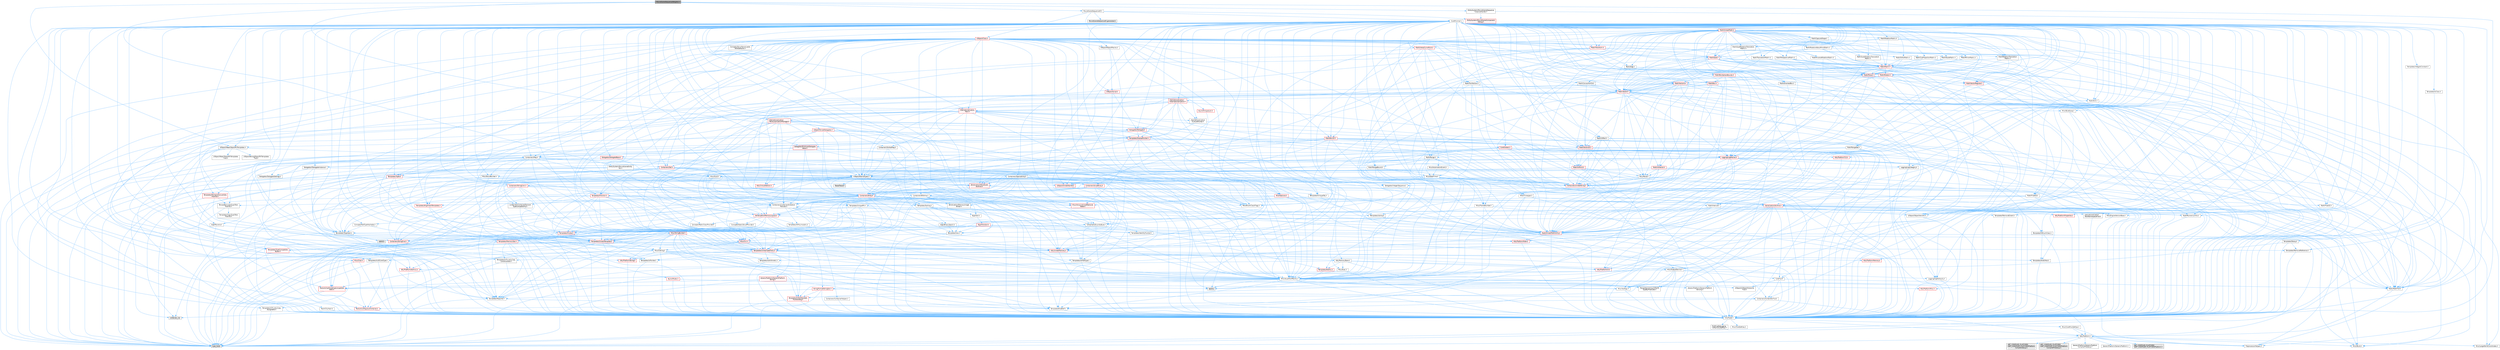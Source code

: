 digraph "MovieSceneSequenceWeights.h"
{
 // INTERACTIVE_SVG=YES
 // LATEX_PDF_SIZE
  bgcolor="transparent";
  edge [fontname=Helvetica,fontsize=10,labelfontname=Helvetica,labelfontsize=10];
  node [fontname=Helvetica,fontsize=10,shape=box,height=0.2,width=0.4];
  Node1 [id="Node000001",label="MovieSceneSequenceWeights.h",height=0.2,width=0.4,color="gray40", fillcolor="grey60", style="filled", fontcolor="black",tooltip=" "];
  Node1 -> Node2 [id="edge1_Node000001_Node000002",color="steelblue1",style="solid",tooltip=" "];
  Node2 [id="Node000002",label="CoreTypes.h",height=0.2,width=0.4,color="grey40", fillcolor="white", style="filled",URL="$dc/dec/CoreTypes_8h.html",tooltip=" "];
  Node2 -> Node3 [id="edge2_Node000002_Node000003",color="steelblue1",style="solid",tooltip=" "];
  Node3 [id="Node000003",label="HAL/Platform.h",height=0.2,width=0.4,color="grey40", fillcolor="white", style="filled",URL="$d9/dd0/Platform_8h.html",tooltip=" "];
  Node3 -> Node4 [id="edge3_Node000003_Node000004",color="steelblue1",style="solid",tooltip=" "];
  Node4 [id="Node000004",label="Misc/Build.h",height=0.2,width=0.4,color="grey40", fillcolor="white", style="filled",URL="$d3/dbb/Build_8h.html",tooltip=" "];
  Node3 -> Node5 [id="edge4_Node000003_Node000005",color="steelblue1",style="solid",tooltip=" "];
  Node5 [id="Node000005",label="Misc/LargeWorldCoordinates.h",height=0.2,width=0.4,color="grey40", fillcolor="white", style="filled",URL="$d2/dcb/LargeWorldCoordinates_8h.html",tooltip=" "];
  Node3 -> Node6 [id="edge5_Node000003_Node000006",color="steelblue1",style="solid",tooltip=" "];
  Node6 [id="Node000006",label="type_traits",height=0.2,width=0.4,color="grey60", fillcolor="#E0E0E0", style="filled",tooltip=" "];
  Node3 -> Node7 [id="edge6_Node000003_Node000007",color="steelblue1",style="solid",tooltip=" "];
  Node7 [id="Node000007",label="PreprocessorHelpers.h",height=0.2,width=0.4,color="grey40", fillcolor="white", style="filled",URL="$db/ddb/PreprocessorHelpers_8h.html",tooltip=" "];
  Node3 -> Node8 [id="edge7_Node000003_Node000008",color="steelblue1",style="solid",tooltip=" "];
  Node8 [id="Node000008",label="UBT_COMPILED_PLATFORM\l/UBT_COMPILED_PLATFORMPlatform\lCompilerPreSetup.h",height=0.2,width=0.4,color="grey60", fillcolor="#E0E0E0", style="filled",tooltip=" "];
  Node3 -> Node9 [id="edge8_Node000003_Node000009",color="steelblue1",style="solid",tooltip=" "];
  Node9 [id="Node000009",label="GenericPlatform/GenericPlatform\lCompilerPreSetup.h",height=0.2,width=0.4,color="grey40", fillcolor="white", style="filled",URL="$d9/dc8/GenericPlatformCompilerPreSetup_8h.html",tooltip=" "];
  Node3 -> Node10 [id="edge9_Node000003_Node000010",color="steelblue1",style="solid",tooltip=" "];
  Node10 [id="Node000010",label="GenericPlatform/GenericPlatform.h",height=0.2,width=0.4,color="grey40", fillcolor="white", style="filled",URL="$d6/d84/GenericPlatform_8h.html",tooltip=" "];
  Node3 -> Node11 [id="edge10_Node000003_Node000011",color="steelblue1",style="solid",tooltip=" "];
  Node11 [id="Node000011",label="UBT_COMPILED_PLATFORM\l/UBT_COMPILED_PLATFORMPlatform.h",height=0.2,width=0.4,color="grey60", fillcolor="#E0E0E0", style="filled",tooltip=" "];
  Node3 -> Node12 [id="edge11_Node000003_Node000012",color="steelblue1",style="solid",tooltip=" "];
  Node12 [id="Node000012",label="UBT_COMPILED_PLATFORM\l/UBT_COMPILED_PLATFORMPlatform\lCompilerSetup.h",height=0.2,width=0.4,color="grey60", fillcolor="#E0E0E0", style="filled",tooltip=" "];
  Node2 -> Node13 [id="edge12_Node000002_Node000013",color="steelblue1",style="solid",tooltip=" "];
  Node13 [id="Node000013",label="ProfilingDebugging\l/UMemoryDefines.h",height=0.2,width=0.4,color="grey40", fillcolor="white", style="filled",URL="$d2/da2/UMemoryDefines_8h.html",tooltip=" "];
  Node2 -> Node14 [id="edge13_Node000002_Node000014",color="steelblue1",style="solid",tooltip=" "];
  Node14 [id="Node000014",label="Misc/CoreMiscDefines.h",height=0.2,width=0.4,color="grey40", fillcolor="white", style="filled",URL="$da/d38/CoreMiscDefines_8h.html",tooltip=" "];
  Node14 -> Node3 [id="edge14_Node000014_Node000003",color="steelblue1",style="solid",tooltip=" "];
  Node14 -> Node7 [id="edge15_Node000014_Node000007",color="steelblue1",style="solid",tooltip=" "];
  Node2 -> Node15 [id="edge16_Node000002_Node000015",color="steelblue1",style="solid",tooltip=" "];
  Node15 [id="Node000015",label="Misc/CoreDefines.h",height=0.2,width=0.4,color="grey40", fillcolor="white", style="filled",URL="$d3/dd2/CoreDefines_8h.html",tooltip=" "];
  Node1 -> Node16 [id="edge17_Node000001_Node000016",color="steelblue1",style="solid",tooltip=" "];
  Node16 [id="Node000016",label="Containers/SortedMap.h",height=0.2,width=0.4,color="grey40", fillcolor="white", style="filled",URL="$d1/dcf/SortedMap_8h.html",tooltip=" "];
  Node16 -> Node17 [id="edge18_Node000016_Node000017",color="steelblue1",style="solid",tooltip=" "];
  Node17 [id="Node000017",label="Containers/Map.h",height=0.2,width=0.4,color="grey40", fillcolor="white", style="filled",URL="$df/d79/Map_8h.html",tooltip=" "];
  Node17 -> Node2 [id="edge19_Node000017_Node000002",color="steelblue1",style="solid",tooltip=" "];
  Node17 -> Node18 [id="edge20_Node000017_Node000018",color="steelblue1",style="solid",tooltip=" "];
  Node18 [id="Node000018",label="Algo/Reverse.h",height=0.2,width=0.4,color="grey40", fillcolor="white", style="filled",URL="$d5/d93/Reverse_8h.html",tooltip=" "];
  Node18 -> Node2 [id="edge21_Node000018_Node000002",color="steelblue1",style="solid",tooltip=" "];
  Node18 -> Node19 [id="edge22_Node000018_Node000019",color="steelblue1",style="solid",tooltip=" "];
  Node19 [id="Node000019",label="Templates/UnrealTemplate.h",height=0.2,width=0.4,color="red", fillcolor="#FFF0F0", style="filled",URL="$d4/d24/UnrealTemplate_8h.html",tooltip=" "];
  Node19 -> Node2 [id="edge23_Node000019_Node000002",color="steelblue1",style="solid",tooltip=" "];
  Node19 -> Node20 [id="edge24_Node000019_Node000020",color="steelblue1",style="solid",tooltip=" "];
  Node20 [id="Node000020",label="Templates/IsPointer.h",height=0.2,width=0.4,color="grey40", fillcolor="white", style="filled",URL="$d7/d05/IsPointer_8h.html",tooltip=" "];
  Node20 -> Node2 [id="edge25_Node000020_Node000002",color="steelblue1",style="solid",tooltip=" "];
  Node19 -> Node21 [id="edge26_Node000019_Node000021",color="steelblue1",style="solid",tooltip=" "];
  Node21 [id="Node000021",label="HAL/UnrealMemory.h",height=0.2,width=0.4,color="red", fillcolor="#FFF0F0", style="filled",URL="$d9/d96/UnrealMemory_8h.html",tooltip=" "];
  Node21 -> Node2 [id="edge27_Node000021_Node000002",color="steelblue1",style="solid",tooltip=" "];
  Node21 -> Node34 [id="edge28_Node000021_Node000034",color="steelblue1",style="solid",tooltip=" "];
  Node34 [id="Node000034",label="HAL/MemoryBase.h",height=0.2,width=0.4,color="grey40", fillcolor="white", style="filled",URL="$d6/d9f/MemoryBase_8h.html",tooltip=" "];
  Node34 -> Node2 [id="edge29_Node000034_Node000002",color="steelblue1",style="solid",tooltip=" "];
  Node34 -> Node35 [id="edge30_Node000034_Node000035",color="steelblue1",style="solid",tooltip=" "];
  Node35 [id="Node000035",label="HAL/PlatformAtomics.h",height=0.2,width=0.4,color="red", fillcolor="#FFF0F0", style="filled",URL="$d3/d36/PlatformAtomics_8h.html",tooltip=" "];
  Node35 -> Node2 [id="edge31_Node000035_Node000002",color="steelblue1",style="solid",tooltip=" "];
  Node34 -> Node38 [id="edge32_Node000034_Node000038",color="steelblue1",style="solid",tooltip=" "];
  Node38 [id="Node000038",label="HAL/PlatformCrt.h",height=0.2,width=0.4,color="red", fillcolor="#FFF0F0", style="filled",URL="$d8/d75/PlatformCrt_8h.html",tooltip=" "];
  Node34 -> Node46 [id="edge33_Node000034_Node000046",color="steelblue1",style="solid",tooltip=" "];
  Node46 [id="Node000046",label="Misc/Exec.h",height=0.2,width=0.4,color="grey40", fillcolor="white", style="filled",URL="$de/ddb/Exec_8h.html",tooltip=" "];
  Node46 -> Node2 [id="edge34_Node000046_Node000002",color="steelblue1",style="solid",tooltip=" "];
  Node46 -> Node47 [id="edge35_Node000046_Node000047",color="steelblue1",style="solid",tooltip=" "];
  Node47 [id="Node000047",label="Misc/AssertionMacros.h",height=0.2,width=0.4,color="grey40", fillcolor="white", style="filled",URL="$d0/dfa/AssertionMacros_8h.html",tooltip=" "];
  Node47 -> Node2 [id="edge36_Node000047_Node000002",color="steelblue1",style="solid",tooltip=" "];
  Node47 -> Node3 [id="edge37_Node000047_Node000003",color="steelblue1",style="solid",tooltip=" "];
  Node47 -> Node48 [id="edge38_Node000047_Node000048",color="steelblue1",style="solid",tooltip=" "];
  Node48 [id="Node000048",label="HAL/PlatformMisc.h",height=0.2,width=0.4,color="red", fillcolor="#FFF0F0", style="filled",URL="$d0/df5/PlatformMisc_8h.html",tooltip=" "];
  Node48 -> Node2 [id="edge39_Node000048_Node000002",color="steelblue1",style="solid",tooltip=" "];
  Node47 -> Node7 [id="edge40_Node000047_Node000007",color="steelblue1",style="solid",tooltip=" "];
  Node47 -> Node64 [id="edge41_Node000047_Node000064",color="steelblue1",style="solid",tooltip=" "];
  Node64 [id="Node000064",label="Templates/EnableIf.h",height=0.2,width=0.4,color="grey40", fillcolor="white", style="filled",URL="$d7/d60/EnableIf_8h.html",tooltip=" "];
  Node64 -> Node2 [id="edge42_Node000064_Node000002",color="steelblue1",style="solid",tooltip=" "];
  Node47 -> Node65 [id="edge43_Node000047_Node000065",color="steelblue1",style="solid",tooltip=" "];
  Node65 [id="Node000065",label="Templates/IsArrayOrRefOf\lTypeByPredicate.h",height=0.2,width=0.4,color="grey40", fillcolor="white", style="filled",URL="$d6/da1/IsArrayOrRefOfTypeByPredicate_8h.html",tooltip=" "];
  Node65 -> Node2 [id="edge44_Node000065_Node000002",color="steelblue1",style="solid",tooltip=" "];
  Node47 -> Node66 [id="edge45_Node000047_Node000066",color="steelblue1",style="solid",tooltip=" "];
  Node66 [id="Node000066",label="Templates/IsValidVariadic\lFunctionArg.h",height=0.2,width=0.4,color="red", fillcolor="#FFF0F0", style="filled",URL="$d0/dc8/IsValidVariadicFunctionArg_8h.html",tooltip=" "];
  Node66 -> Node2 [id="edge46_Node000066_Node000002",color="steelblue1",style="solid",tooltip=" "];
  Node66 -> Node6 [id="edge47_Node000066_Node000006",color="steelblue1",style="solid",tooltip=" "];
  Node47 -> Node68 [id="edge48_Node000047_Node000068",color="steelblue1",style="solid",tooltip=" "];
  Node68 [id="Node000068",label="Traits/IsCharEncodingCompatible\lWith.h",height=0.2,width=0.4,color="red", fillcolor="#FFF0F0", style="filled",URL="$df/dd1/IsCharEncodingCompatibleWith_8h.html",tooltip=" "];
  Node68 -> Node6 [id="edge49_Node000068_Node000006",color="steelblue1",style="solid",tooltip=" "];
  Node47 -> Node70 [id="edge50_Node000047_Node000070",color="steelblue1",style="solid",tooltip=" "];
  Node70 [id="Node000070",label="Misc/VarArgs.h",height=0.2,width=0.4,color="grey40", fillcolor="white", style="filled",URL="$d5/d6f/VarArgs_8h.html",tooltip=" "];
  Node70 -> Node2 [id="edge51_Node000070_Node000002",color="steelblue1",style="solid",tooltip=" "];
  Node47 -> Node71 [id="edge52_Node000047_Node000071",color="steelblue1",style="solid",tooltip=" "];
  Node71 [id="Node000071",label="String/FormatStringSan.h",height=0.2,width=0.4,color="red", fillcolor="#FFF0F0", style="filled",URL="$d3/d8b/FormatStringSan_8h.html",tooltip=" "];
  Node71 -> Node6 [id="edge53_Node000071_Node000006",color="steelblue1",style="solid",tooltip=" "];
  Node71 -> Node2 [id="edge54_Node000071_Node000002",color="steelblue1",style="solid",tooltip=" "];
  Node71 -> Node72 [id="edge55_Node000071_Node000072",color="steelblue1",style="solid",tooltip=" "];
  Node72 [id="Node000072",label="Templates/Requires.h",height=0.2,width=0.4,color="grey40", fillcolor="white", style="filled",URL="$dc/d96/Requires_8h.html",tooltip=" "];
  Node72 -> Node64 [id="edge56_Node000072_Node000064",color="steelblue1",style="solid",tooltip=" "];
  Node72 -> Node6 [id="edge57_Node000072_Node000006",color="steelblue1",style="solid",tooltip=" "];
  Node71 -> Node66 [id="edge58_Node000071_Node000066",color="steelblue1",style="solid",tooltip=" "];
  Node71 -> Node24 [id="edge59_Node000071_Node000024",color="steelblue1",style="solid",tooltip=" "];
  Node24 [id="Node000024",label="Containers/ContainersFwd.h",height=0.2,width=0.4,color="grey40", fillcolor="white", style="filled",URL="$d4/d0a/ContainersFwd_8h.html",tooltip=" "];
  Node24 -> Node3 [id="edge60_Node000024_Node000003",color="steelblue1",style="solid",tooltip=" "];
  Node24 -> Node2 [id="edge61_Node000024_Node000002",color="steelblue1",style="solid",tooltip=" "];
  Node24 -> Node25 [id="edge62_Node000024_Node000025",color="steelblue1",style="solid",tooltip=" "];
  Node25 [id="Node000025",label="Traits/IsContiguousContainer.h",height=0.2,width=0.4,color="red", fillcolor="#FFF0F0", style="filled",URL="$d5/d3c/IsContiguousContainer_8h.html",tooltip=" "];
  Node25 -> Node2 [id="edge63_Node000025_Node000002",color="steelblue1",style="solid",tooltip=" "];
  Node25 -> Node27 [id="edge64_Node000025_Node000027",color="steelblue1",style="solid",tooltip=" "];
  Node27 [id="Node000027",label="initializer_list",height=0.2,width=0.4,color="grey60", fillcolor="#E0E0E0", style="filled",tooltip=" "];
  Node47 -> Node77 [id="edge65_Node000047_Node000077",color="steelblue1",style="solid",tooltip=" "];
  Node77 [id="Node000077",label="atomic",height=0.2,width=0.4,color="grey60", fillcolor="#E0E0E0", style="filled",tooltip=" "];
  Node34 -> Node78 [id="edge66_Node000034_Node000078",color="steelblue1",style="solid",tooltip=" "];
  Node78 [id="Node000078",label="Misc/OutputDevice.h",height=0.2,width=0.4,color="grey40", fillcolor="white", style="filled",URL="$d7/d32/OutputDevice_8h.html",tooltip=" "];
  Node78 -> Node23 [id="edge67_Node000078_Node000023",color="steelblue1",style="solid",tooltip=" "];
  Node23 [id="Node000023",label="CoreFwd.h",height=0.2,width=0.4,color="grey40", fillcolor="white", style="filled",URL="$d1/d1e/CoreFwd_8h.html",tooltip=" "];
  Node23 -> Node2 [id="edge68_Node000023_Node000002",color="steelblue1",style="solid",tooltip=" "];
  Node23 -> Node24 [id="edge69_Node000023_Node000024",color="steelblue1",style="solid",tooltip=" "];
  Node23 -> Node28 [id="edge70_Node000023_Node000028",color="steelblue1",style="solid",tooltip=" "];
  Node28 [id="Node000028",label="Math/MathFwd.h",height=0.2,width=0.4,color="grey40", fillcolor="white", style="filled",URL="$d2/d10/MathFwd_8h.html",tooltip=" "];
  Node28 -> Node3 [id="edge71_Node000028_Node000003",color="steelblue1",style="solid",tooltip=" "];
  Node23 -> Node29 [id="edge72_Node000023_Node000029",color="steelblue1",style="solid",tooltip=" "];
  Node29 [id="Node000029",label="UObject/UObjectHierarchy\lFwd.h",height=0.2,width=0.4,color="grey40", fillcolor="white", style="filled",URL="$d3/d13/UObjectHierarchyFwd_8h.html",tooltip=" "];
  Node78 -> Node2 [id="edge73_Node000078_Node000002",color="steelblue1",style="solid",tooltip=" "];
  Node78 -> Node79 [id="edge74_Node000078_Node000079",color="steelblue1",style="solid",tooltip=" "];
  Node79 [id="Node000079",label="Logging/LogVerbosity.h",height=0.2,width=0.4,color="grey40", fillcolor="white", style="filled",URL="$d2/d8f/LogVerbosity_8h.html",tooltip=" "];
  Node79 -> Node2 [id="edge75_Node000079_Node000002",color="steelblue1",style="solid",tooltip=" "];
  Node78 -> Node70 [id="edge76_Node000078_Node000070",color="steelblue1",style="solid",tooltip=" "];
  Node78 -> Node65 [id="edge77_Node000078_Node000065",color="steelblue1",style="solid",tooltip=" "];
  Node78 -> Node66 [id="edge78_Node000078_Node000066",color="steelblue1",style="solid",tooltip=" "];
  Node78 -> Node68 [id="edge79_Node000078_Node000068",color="steelblue1",style="solid",tooltip=" "];
  Node34 -> Node80 [id="edge80_Node000034_Node000080",color="steelblue1",style="solid",tooltip=" "];
  Node80 [id="Node000080",label="Templates/Atomic.h",height=0.2,width=0.4,color="red", fillcolor="#FFF0F0", style="filled",URL="$d3/d91/Atomic_8h.html",tooltip=" "];
  Node80 -> Node77 [id="edge81_Node000080_Node000077",color="steelblue1",style="solid",tooltip=" "];
  Node21 -> Node89 [id="edge82_Node000021_Node000089",color="steelblue1",style="solid",tooltip=" "];
  Node89 [id="Node000089",label="HAL/PlatformMemory.h",height=0.2,width=0.4,color="red", fillcolor="#FFF0F0", style="filled",URL="$de/d68/PlatformMemory_8h.html",tooltip=" "];
  Node89 -> Node2 [id="edge83_Node000089_Node000002",color="steelblue1",style="solid",tooltip=" "];
  Node21 -> Node20 [id="edge84_Node000021_Node000020",color="steelblue1",style="solid",tooltip=" "];
  Node19 -> Node94 [id="edge85_Node000019_Node000094",color="steelblue1",style="solid",tooltip=" "];
  Node94 [id="Node000094",label="Templates/UnrealTypeTraits.h",height=0.2,width=0.4,color="red", fillcolor="#FFF0F0", style="filled",URL="$d2/d2d/UnrealTypeTraits_8h.html",tooltip=" "];
  Node94 -> Node2 [id="edge86_Node000094_Node000002",color="steelblue1",style="solid",tooltip=" "];
  Node94 -> Node20 [id="edge87_Node000094_Node000020",color="steelblue1",style="solid",tooltip=" "];
  Node94 -> Node47 [id="edge88_Node000094_Node000047",color="steelblue1",style="solid",tooltip=" "];
  Node94 -> Node85 [id="edge89_Node000094_Node000085",color="steelblue1",style="solid",tooltip=" "];
  Node85 [id="Node000085",label="Templates/AndOrNot.h",height=0.2,width=0.4,color="grey40", fillcolor="white", style="filled",URL="$db/d0a/AndOrNot_8h.html",tooltip=" "];
  Node85 -> Node2 [id="edge90_Node000085_Node000002",color="steelblue1",style="solid",tooltip=" "];
  Node94 -> Node64 [id="edge91_Node000094_Node000064",color="steelblue1",style="solid",tooltip=" "];
  Node94 -> Node95 [id="edge92_Node000094_Node000095",color="steelblue1",style="solid",tooltip=" "];
  Node95 [id="Node000095",label="Templates/IsArithmetic.h",height=0.2,width=0.4,color="grey40", fillcolor="white", style="filled",URL="$d2/d5d/IsArithmetic_8h.html",tooltip=" "];
  Node95 -> Node2 [id="edge93_Node000095_Node000002",color="steelblue1",style="solid",tooltip=" "];
  Node94 -> Node97 [id="edge94_Node000094_Node000097",color="steelblue1",style="solid",tooltip=" "];
  Node97 [id="Node000097",label="Templates/IsPODType.h",height=0.2,width=0.4,color="grey40", fillcolor="white", style="filled",URL="$d7/db1/IsPODType_8h.html",tooltip=" "];
  Node97 -> Node2 [id="edge95_Node000097_Node000002",color="steelblue1",style="solid",tooltip=" "];
  Node94 -> Node98 [id="edge96_Node000094_Node000098",color="steelblue1",style="solid",tooltip=" "];
  Node98 [id="Node000098",label="Templates/IsUECoreType.h",height=0.2,width=0.4,color="grey40", fillcolor="white", style="filled",URL="$d1/db8/IsUECoreType_8h.html",tooltip=" "];
  Node98 -> Node2 [id="edge97_Node000098_Node000002",color="steelblue1",style="solid",tooltip=" "];
  Node98 -> Node6 [id="edge98_Node000098_Node000006",color="steelblue1",style="solid",tooltip=" "];
  Node94 -> Node86 [id="edge99_Node000094_Node000086",color="steelblue1",style="solid",tooltip=" "];
  Node86 [id="Node000086",label="Templates/IsTriviallyCopy\lConstructible.h",height=0.2,width=0.4,color="grey40", fillcolor="white", style="filled",URL="$d3/d78/IsTriviallyCopyConstructible_8h.html",tooltip=" "];
  Node86 -> Node2 [id="edge100_Node000086_Node000002",color="steelblue1",style="solid",tooltip=" "];
  Node86 -> Node6 [id="edge101_Node000086_Node000006",color="steelblue1",style="solid",tooltip=" "];
  Node19 -> Node99 [id="edge102_Node000019_Node000099",color="steelblue1",style="solid",tooltip=" "];
  Node99 [id="Node000099",label="Templates/RemoveReference.h",height=0.2,width=0.4,color="grey40", fillcolor="white", style="filled",URL="$da/dbe/RemoveReference_8h.html",tooltip=" "];
  Node99 -> Node2 [id="edge103_Node000099_Node000002",color="steelblue1",style="solid",tooltip=" "];
  Node19 -> Node72 [id="edge104_Node000019_Node000072",color="steelblue1",style="solid",tooltip=" "];
  Node19 -> Node100 [id="edge105_Node000019_Node000100",color="steelblue1",style="solid",tooltip=" "];
  Node100 [id="Node000100",label="Templates/TypeCompatible\lBytes.h",height=0.2,width=0.4,color="red", fillcolor="#FFF0F0", style="filled",URL="$df/d0a/TypeCompatibleBytes_8h.html",tooltip=" "];
  Node100 -> Node2 [id="edge106_Node000100_Node000002",color="steelblue1",style="solid",tooltip=" "];
  Node100 -> Node6 [id="edge107_Node000100_Node000006",color="steelblue1",style="solid",tooltip=" "];
  Node19 -> Node25 [id="edge108_Node000019_Node000025",color="steelblue1",style="solid",tooltip=" "];
  Node19 -> Node6 [id="edge109_Node000019_Node000006",color="steelblue1",style="solid",tooltip=" "];
  Node17 -> Node102 [id="edge110_Node000017_Node000102",color="steelblue1",style="solid",tooltip=" "];
  Node102 [id="Node000102",label="Containers/ContainerElement\lTypeCompatibility.h",height=0.2,width=0.4,color="grey40", fillcolor="white", style="filled",URL="$df/ddf/ContainerElementTypeCompatibility_8h.html",tooltip=" "];
  Node102 -> Node2 [id="edge111_Node000102_Node000002",color="steelblue1",style="solid",tooltip=" "];
  Node102 -> Node94 [id="edge112_Node000102_Node000094",color="steelblue1",style="solid",tooltip=" "];
  Node17 -> Node103 [id="edge113_Node000017_Node000103",color="steelblue1",style="solid",tooltip=" "];
  Node103 [id="Node000103",label="Containers/Set.h",height=0.2,width=0.4,color="red", fillcolor="#FFF0F0", style="filled",URL="$d4/d45/Set_8h.html",tooltip=" "];
  Node103 -> Node104 [id="edge114_Node000103_Node000104",color="steelblue1",style="solid",tooltip=" "];
  Node104 [id="Node000104",label="Containers/ContainerAllocation\lPolicies.h",height=0.2,width=0.4,color="grey40", fillcolor="white", style="filled",URL="$d7/dff/ContainerAllocationPolicies_8h.html",tooltip=" "];
  Node104 -> Node2 [id="edge115_Node000104_Node000002",color="steelblue1",style="solid",tooltip=" "];
  Node104 -> Node105 [id="edge116_Node000104_Node000105",color="steelblue1",style="solid",tooltip=" "];
  Node105 [id="Node000105",label="Containers/ContainerHelpers.h",height=0.2,width=0.4,color="grey40", fillcolor="white", style="filled",URL="$d7/d33/ContainerHelpers_8h.html",tooltip=" "];
  Node105 -> Node2 [id="edge117_Node000105_Node000002",color="steelblue1",style="solid",tooltip=" "];
  Node104 -> Node104 [id="edge118_Node000104_Node000104",color="steelblue1",style="solid",tooltip=" "];
  Node104 -> Node106 [id="edge119_Node000104_Node000106",color="steelblue1",style="solid",tooltip=" "];
  Node106 [id="Node000106",label="HAL/PlatformMath.h",height=0.2,width=0.4,color="red", fillcolor="#FFF0F0", style="filled",URL="$dc/d53/PlatformMath_8h.html",tooltip=" "];
  Node106 -> Node2 [id="edge120_Node000106_Node000002",color="steelblue1",style="solid",tooltip=" "];
  Node104 -> Node21 [id="edge121_Node000104_Node000021",color="steelblue1",style="solid",tooltip=" "];
  Node104 -> Node53 [id="edge122_Node000104_Node000053",color="steelblue1",style="solid",tooltip=" "];
  Node53 [id="Node000053",label="Math/NumericLimits.h",height=0.2,width=0.4,color="grey40", fillcolor="white", style="filled",URL="$df/d1b/NumericLimits_8h.html",tooltip=" "];
  Node53 -> Node2 [id="edge123_Node000053_Node000002",color="steelblue1",style="solid",tooltip=" "];
  Node104 -> Node47 [id="edge124_Node000104_Node000047",color="steelblue1",style="solid",tooltip=" "];
  Node104 -> Node114 [id="edge125_Node000104_Node000114",color="steelblue1",style="solid",tooltip=" "];
  Node114 [id="Node000114",label="Templates/IsPolymorphic.h",height=0.2,width=0.4,color="grey40", fillcolor="white", style="filled",URL="$dc/d20/IsPolymorphic_8h.html",tooltip=" "];
  Node104 -> Node115 [id="edge126_Node000104_Node000115",color="steelblue1",style="solid",tooltip=" "];
  Node115 [id="Node000115",label="Templates/MemoryOps.h",height=0.2,width=0.4,color="red", fillcolor="#FFF0F0", style="filled",URL="$db/dea/MemoryOps_8h.html",tooltip=" "];
  Node115 -> Node2 [id="edge127_Node000115_Node000002",color="steelblue1",style="solid",tooltip=" "];
  Node115 -> Node21 [id="edge128_Node000115_Node000021",color="steelblue1",style="solid",tooltip=" "];
  Node115 -> Node87 [id="edge129_Node000115_Node000087",color="steelblue1",style="solid",tooltip=" "];
  Node87 [id="Node000087",label="Templates/IsTriviallyCopy\lAssignable.h",height=0.2,width=0.4,color="grey40", fillcolor="white", style="filled",URL="$d2/df2/IsTriviallyCopyAssignable_8h.html",tooltip=" "];
  Node87 -> Node2 [id="edge130_Node000087_Node000002",color="steelblue1",style="solid",tooltip=" "];
  Node87 -> Node6 [id="edge131_Node000087_Node000006",color="steelblue1",style="solid",tooltip=" "];
  Node115 -> Node86 [id="edge132_Node000115_Node000086",color="steelblue1",style="solid",tooltip=" "];
  Node115 -> Node72 [id="edge133_Node000115_Node000072",color="steelblue1",style="solid",tooltip=" "];
  Node115 -> Node94 [id="edge134_Node000115_Node000094",color="steelblue1",style="solid",tooltip=" "];
  Node115 -> Node6 [id="edge135_Node000115_Node000006",color="steelblue1",style="solid",tooltip=" "];
  Node104 -> Node100 [id="edge136_Node000104_Node000100",color="steelblue1",style="solid",tooltip=" "];
  Node104 -> Node6 [id="edge137_Node000104_Node000006",color="steelblue1",style="solid",tooltip=" "];
  Node103 -> Node102 [id="edge138_Node000103_Node000102",color="steelblue1",style="solid",tooltip=" "];
  Node103 -> Node130 [id="edge139_Node000103_Node000130",color="steelblue1",style="solid",tooltip=" "];
  Node130 [id="Node000130",label="Containers/SparseArray.h",height=0.2,width=0.4,color="grey40", fillcolor="white", style="filled",URL="$d5/dbf/SparseArray_8h.html",tooltip=" "];
  Node130 -> Node2 [id="edge140_Node000130_Node000002",color="steelblue1",style="solid",tooltip=" "];
  Node130 -> Node47 [id="edge141_Node000130_Node000047",color="steelblue1",style="solid",tooltip=" "];
  Node130 -> Node21 [id="edge142_Node000130_Node000021",color="steelblue1",style="solid",tooltip=" "];
  Node130 -> Node94 [id="edge143_Node000130_Node000094",color="steelblue1",style="solid",tooltip=" "];
  Node130 -> Node19 [id="edge144_Node000130_Node000019",color="steelblue1",style="solid",tooltip=" "];
  Node130 -> Node104 [id="edge145_Node000130_Node000104",color="steelblue1",style="solid",tooltip=" "];
  Node130 -> Node131 [id="edge146_Node000130_Node000131",color="steelblue1",style="solid",tooltip=" "];
  Node131 [id="Node000131",label="Templates/Less.h",height=0.2,width=0.4,color="grey40", fillcolor="white", style="filled",URL="$de/dc8/Less_8h.html",tooltip=" "];
  Node131 -> Node2 [id="edge147_Node000131_Node000002",color="steelblue1",style="solid",tooltip=" "];
  Node131 -> Node19 [id="edge148_Node000131_Node000019",color="steelblue1",style="solid",tooltip=" "];
  Node130 -> Node132 [id="edge149_Node000130_Node000132",color="steelblue1",style="solid",tooltip=" "];
  Node132 [id="Node000132",label="Containers/Array.h",height=0.2,width=0.4,color="red", fillcolor="#FFF0F0", style="filled",URL="$df/dd0/Array_8h.html",tooltip=" "];
  Node132 -> Node2 [id="edge150_Node000132_Node000002",color="steelblue1",style="solid",tooltip=" "];
  Node132 -> Node47 [id="edge151_Node000132_Node000047",color="steelblue1",style="solid",tooltip=" "];
  Node132 -> Node133 [id="edge152_Node000132_Node000133",color="steelblue1",style="solid",tooltip=" "];
  Node133 [id="Node000133",label="Misc/IntrusiveUnsetOptional\lState.h",height=0.2,width=0.4,color="red", fillcolor="#FFF0F0", style="filled",URL="$d2/d0a/IntrusiveUnsetOptionalState_8h.html",tooltip=" "];
  Node132 -> Node21 [id="edge153_Node000132_Node000021",color="steelblue1",style="solid",tooltip=" "];
  Node132 -> Node94 [id="edge154_Node000132_Node000094",color="steelblue1",style="solid",tooltip=" "];
  Node132 -> Node19 [id="edge155_Node000132_Node000019",color="steelblue1",style="solid",tooltip=" "];
  Node132 -> Node104 [id="edge156_Node000132_Node000104",color="steelblue1",style="solid",tooltip=" "];
  Node132 -> Node102 [id="edge157_Node000132_Node000102",color="steelblue1",style="solid",tooltip=" "];
  Node132 -> Node138 [id="edge158_Node000132_Node000138",color="steelblue1",style="solid",tooltip=" "];
  Node138 [id="Node000138",label="Serialization/Archive.h",height=0.2,width=0.4,color="red", fillcolor="#FFF0F0", style="filled",URL="$d7/d3b/Archive_8h.html",tooltip=" "];
  Node138 -> Node23 [id="edge159_Node000138_Node000023",color="steelblue1",style="solid",tooltip=" "];
  Node138 -> Node2 [id="edge160_Node000138_Node000002",color="steelblue1",style="solid",tooltip=" "];
  Node138 -> Node139 [id="edge161_Node000138_Node000139",color="steelblue1",style="solid",tooltip=" "];
  Node139 [id="Node000139",label="HAL/PlatformProperties.h",height=0.2,width=0.4,color="red", fillcolor="#FFF0F0", style="filled",URL="$d9/db0/PlatformProperties_8h.html",tooltip=" "];
  Node139 -> Node2 [id="edge162_Node000139_Node000002",color="steelblue1",style="solid",tooltip=" "];
  Node138 -> Node142 [id="edge163_Node000138_Node000142",color="steelblue1",style="solid",tooltip=" "];
  Node142 [id="Node000142",label="Internationalization\l/TextNamespaceFwd.h",height=0.2,width=0.4,color="grey40", fillcolor="white", style="filled",URL="$d8/d97/TextNamespaceFwd_8h.html",tooltip=" "];
  Node142 -> Node2 [id="edge164_Node000142_Node000002",color="steelblue1",style="solid",tooltip=" "];
  Node138 -> Node28 [id="edge165_Node000138_Node000028",color="steelblue1",style="solid",tooltip=" "];
  Node138 -> Node47 [id="edge166_Node000138_Node000047",color="steelblue1",style="solid",tooltip=" "];
  Node138 -> Node4 [id="edge167_Node000138_Node000004",color="steelblue1",style="solid",tooltip=" "];
  Node138 -> Node143 [id="edge168_Node000138_Node000143",color="steelblue1",style="solid",tooltip=" "];
  Node143 [id="Node000143",label="Misc/EngineVersionBase.h",height=0.2,width=0.4,color="grey40", fillcolor="white", style="filled",URL="$d5/d2b/EngineVersionBase_8h.html",tooltip=" "];
  Node143 -> Node2 [id="edge169_Node000143_Node000002",color="steelblue1",style="solid",tooltip=" "];
  Node138 -> Node70 [id="edge170_Node000138_Node000070",color="steelblue1",style="solid",tooltip=" "];
  Node138 -> Node64 [id="edge171_Node000138_Node000064",color="steelblue1",style="solid",tooltip=" "];
  Node138 -> Node65 [id="edge172_Node000138_Node000065",color="steelblue1",style="solid",tooltip=" "];
  Node138 -> Node146 [id="edge173_Node000138_Node000146",color="steelblue1",style="solid",tooltip=" "];
  Node146 [id="Node000146",label="Templates/IsEnumClass.h",height=0.2,width=0.4,color="grey40", fillcolor="white", style="filled",URL="$d7/d15/IsEnumClass_8h.html",tooltip=" "];
  Node146 -> Node2 [id="edge174_Node000146_Node000002",color="steelblue1",style="solid",tooltip=" "];
  Node146 -> Node85 [id="edge175_Node000146_Node000085",color="steelblue1",style="solid",tooltip=" "];
  Node138 -> Node66 [id="edge176_Node000138_Node000066",color="steelblue1",style="solid",tooltip=" "];
  Node138 -> Node19 [id="edge177_Node000138_Node000019",color="steelblue1",style="solid",tooltip=" "];
  Node138 -> Node68 [id="edge178_Node000138_Node000068",color="steelblue1",style="solid",tooltip=" "];
  Node138 -> Node147 [id="edge179_Node000138_Node000147",color="steelblue1",style="solid",tooltip=" "];
  Node147 [id="Node000147",label="UObject/ObjectVersion.h",height=0.2,width=0.4,color="grey40", fillcolor="white", style="filled",URL="$da/d63/ObjectVersion_8h.html",tooltip=" "];
  Node147 -> Node2 [id="edge180_Node000147_Node000002",color="steelblue1",style="solid",tooltip=" "];
  Node132 -> Node148 [id="edge181_Node000132_Node000148",color="steelblue1",style="solid",tooltip=" "];
  Node148 [id="Node000148",label="Serialization/MemoryImage\lWriter.h",height=0.2,width=0.4,color="grey40", fillcolor="white", style="filled",URL="$d0/d08/MemoryImageWriter_8h.html",tooltip=" "];
  Node148 -> Node2 [id="edge182_Node000148_Node000002",color="steelblue1",style="solid",tooltip=" "];
  Node148 -> Node117 [id="edge183_Node000148_Node000117",color="steelblue1",style="solid",tooltip=" "];
  Node117 [id="Node000117",label="Serialization/MemoryLayout.h",height=0.2,width=0.4,color="red", fillcolor="#FFF0F0", style="filled",URL="$d7/d66/MemoryLayout_8h.html",tooltip=" "];
  Node117 -> Node118 [id="edge184_Node000117_Node000118",color="steelblue1",style="solid",tooltip=" "];
  Node118 [id="Node000118",label="Concepts/StaticClassProvider.h",height=0.2,width=0.4,color="grey40", fillcolor="white", style="filled",URL="$dd/d83/StaticClassProvider_8h.html",tooltip=" "];
  Node117 -> Node119 [id="edge185_Node000117_Node000119",color="steelblue1",style="solid",tooltip=" "];
  Node119 [id="Node000119",label="Concepts/StaticStructProvider.h",height=0.2,width=0.4,color="grey40", fillcolor="white", style="filled",URL="$d5/d77/StaticStructProvider_8h.html",tooltip=" "];
  Node117 -> Node120 [id="edge186_Node000117_Node000120",color="steelblue1",style="solid",tooltip=" "];
  Node120 [id="Node000120",label="Containers/EnumAsByte.h",height=0.2,width=0.4,color="grey40", fillcolor="white", style="filled",URL="$d6/d9a/EnumAsByte_8h.html",tooltip=" "];
  Node120 -> Node2 [id="edge187_Node000120_Node000002",color="steelblue1",style="solid",tooltip=" "];
  Node120 -> Node97 [id="edge188_Node000120_Node000097",color="steelblue1",style="solid",tooltip=" "];
  Node120 -> Node121 [id="edge189_Node000120_Node000121",color="steelblue1",style="solid",tooltip=" "];
  Node121 [id="Node000121",label="Templates/TypeHash.h",height=0.2,width=0.4,color="grey40", fillcolor="white", style="filled",URL="$d1/d62/TypeHash_8h.html",tooltip=" "];
  Node121 -> Node2 [id="edge190_Node000121_Node000002",color="steelblue1",style="solid",tooltip=" "];
  Node121 -> Node72 [id="edge191_Node000121_Node000072",color="steelblue1",style="solid",tooltip=" "];
  Node121 -> Node122 [id="edge192_Node000121_Node000122",color="steelblue1",style="solid",tooltip=" "];
  Node122 [id="Node000122",label="Misc/Crc.h",height=0.2,width=0.4,color="red", fillcolor="#FFF0F0", style="filled",URL="$d4/dd2/Crc_8h.html",tooltip=" "];
  Node122 -> Node2 [id="edge193_Node000122_Node000002",color="steelblue1",style="solid",tooltip=" "];
  Node122 -> Node30 [id="edge194_Node000122_Node000030",color="steelblue1",style="solid",tooltip=" "];
  Node30 [id="Node000030",label="HAL/PlatformString.h",height=0.2,width=0.4,color="red", fillcolor="#FFF0F0", style="filled",URL="$db/db5/PlatformString_8h.html",tooltip=" "];
  Node30 -> Node2 [id="edge195_Node000030_Node000002",color="steelblue1",style="solid",tooltip=" "];
  Node122 -> Node47 [id="edge196_Node000122_Node000047",color="steelblue1",style="solid",tooltip=" "];
  Node122 -> Node123 [id="edge197_Node000122_Node000123",color="steelblue1",style="solid",tooltip=" "];
  Node123 [id="Node000123",label="Misc/CString.h",height=0.2,width=0.4,color="grey40", fillcolor="white", style="filled",URL="$d2/d49/CString_8h.html",tooltip=" "];
  Node123 -> Node2 [id="edge198_Node000123_Node000002",color="steelblue1",style="solid",tooltip=" "];
  Node123 -> Node38 [id="edge199_Node000123_Node000038",color="steelblue1",style="solid",tooltip=" "];
  Node123 -> Node30 [id="edge200_Node000123_Node000030",color="steelblue1",style="solid",tooltip=" "];
  Node123 -> Node47 [id="edge201_Node000123_Node000047",color="steelblue1",style="solid",tooltip=" "];
  Node123 -> Node124 [id="edge202_Node000123_Node000124",color="steelblue1",style="solid",tooltip=" "];
  Node124 [id="Node000124",label="Misc/Char.h",height=0.2,width=0.4,color="red", fillcolor="#FFF0F0", style="filled",URL="$d0/d58/Char_8h.html",tooltip=" "];
  Node124 -> Node2 [id="edge203_Node000124_Node000002",color="steelblue1",style="solid",tooltip=" "];
  Node124 -> Node6 [id="edge204_Node000124_Node000006",color="steelblue1",style="solid",tooltip=" "];
  Node123 -> Node70 [id="edge205_Node000123_Node000070",color="steelblue1",style="solid",tooltip=" "];
  Node123 -> Node65 [id="edge206_Node000123_Node000065",color="steelblue1",style="solid",tooltip=" "];
  Node123 -> Node66 [id="edge207_Node000123_Node000066",color="steelblue1",style="solid",tooltip=" "];
  Node123 -> Node68 [id="edge208_Node000123_Node000068",color="steelblue1",style="solid",tooltip=" "];
  Node122 -> Node124 [id="edge209_Node000122_Node000124",color="steelblue1",style="solid",tooltip=" "];
  Node122 -> Node94 [id="edge210_Node000122_Node000094",color="steelblue1",style="solid",tooltip=" "];
  Node121 -> Node127 [id="edge211_Node000121_Node000127",color="steelblue1",style="solid",tooltip=" "];
  Node127 [id="Node000127",label="stdint.h",height=0.2,width=0.4,color="grey60", fillcolor="#E0E0E0", style="filled",tooltip=" "];
  Node121 -> Node6 [id="edge212_Node000121_Node000006",color="steelblue1",style="solid",tooltip=" "];
  Node117 -> Node50 [id="edge213_Node000117_Node000050",color="steelblue1",style="solid",tooltip=" "];
  Node50 [id="Node000050",label="Containers/StringFwd.h",height=0.2,width=0.4,color="red", fillcolor="#FFF0F0", style="filled",URL="$df/d37/StringFwd_8h.html",tooltip=" "];
  Node50 -> Node2 [id="edge214_Node000050_Node000002",color="steelblue1",style="solid",tooltip=" "];
  Node50 -> Node25 [id="edge215_Node000050_Node000025",color="steelblue1",style="solid",tooltip=" "];
  Node117 -> Node21 [id="edge216_Node000117_Node000021",color="steelblue1",style="solid",tooltip=" "];
  Node117 -> Node64 [id="edge217_Node000117_Node000064",color="steelblue1",style="solid",tooltip=" "];
  Node117 -> Node114 [id="edge218_Node000117_Node000114",color="steelblue1",style="solid",tooltip=" "];
  Node117 -> Node19 [id="edge219_Node000117_Node000019",color="steelblue1",style="solid",tooltip=" "];
  Node132 -> Node161 [id="edge220_Node000132_Node000161",color="steelblue1",style="solid",tooltip=" "];
  Node161 [id="Node000161",label="Concepts/GetTypeHashable.h",height=0.2,width=0.4,color="grey40", fillcolor="white", style="filled",URL="$d3/da2/GetTypeHashable_8h.html",tooltip=" "];
  Node161 -> Node2 [id="edge221_Node000161_Node000002",color="steelblue1",style="solid",tooltip=" "];
  Node161 -> Node121 [id="edge222_Node000161_Node000121",color="steelblue1",style="solid",tooltip=" "];
  Node132 -> Node155 [id="edge223_Node000132_Node000155",color="steelblue1",style="solid",tooltip=" "];
  Node155 [id="Node000155",label="Templates/IdentityFunctor.h",height=0.2,width=0.4,color="grey40", fillcolor="white", style="filled",URL="$d7/d2e/IdentityFunctor_8h.html",tooltip=" "];
  Node155 -> Node3 [id="edge224_Node000155_Node000003",color="steelblue1",style="solid",tooltip=" "];
  Node132 -> Node151 [id="edge225_Node000132_Node000151",color="steelblue1",style="solid",tooltip=" "];
  Node151 [id="Node000151",label="Templates/Invoke.h",height=0.2,width=0.4,color="red", fillcolor="#FFF0F0", style="filled",URL="$d7/deb/Invoke_8h.html",tooltip=" "];
  Node151 -> Node2 [id="edge226_Node000151_Node000002",color="steelblue1",style="solid",tooltip=" "];
  Node151 -> Node19 [id="edge227_Node000151_Node000019",color="steelblue1",style="solid",tooltip=" "];
  Node151 -> Node6 [id="edge228_Node000151_Node000006",color="steelblue1",style="solid",tooltip=" "];
  Node132 -> Node131 [id="edge229_Node000132_Node000131",color="steelblue1",style="solid",tooltip=" "];
  Node132 -> Node162 [id="edge230_Node000132_Node000162",color="steelblue1",style="solid",tooltip=" "];
  Node162 [id="Node000162",label="Templates/LosesQualifiers\lFromTo.h",height=0.2,width=0.4,color="grey40", fillcolor="white", style="filled",URL="$d2/db3/LosesQualifiersFromTo_8h.html",tooltip=" "];
  Node162 -> Node93 [id="edge231_Node000162_Node000093",color="steelblue1",style="solid",tooltip=" "];
  Node93 [id="Node000093",label="Templates/CopyQualifiers\lFromTo.h",height=0.2,width=0.4,color="grey40", fillcolor="white", style="filled",URL="$d5/db4/CopyQualifiersFromTo_8h.html",tooltip=" "];
  Node162 -> Node6 [id="edge232_Node000162_Node000006",color="steelblue1",style="solid",tooltip=" "];
  Node132 -> Node72 [id="edge233_Node000132_Node000072",color="steelblue1",style="solid",tooltip=" "];
  Node132 -> Node163 [id="edge234_Node000132_Node000163",color="steelblue1",style="solid",tooltip=" "];
  Node163 [id="Node000163",label="Templates/Sorting.h",height=0.2,width=0.4,color="grey40", fillcolor="white", style="filled",URL="$d3/d9e/Sorting_8h.html",tooltip=" "];
  Node163 -> Node2 [id="edge235_Node000163_Node000002",color="steelblue1",style="solid",tooltip=" "];
  Node163 -> Node159 [id="edge236_Node000163_Node000159",color="steelblue1",style="solid",tooltip=" "];
  Node159 [id="Node000159",label="Algo/BinarySearch.h",height=0.2,width=0.4,color="grey40", fillcolor="white", style="filled",URL="$db/db4/BinarySearch_8h.html",tooltip=" "];
  Node159 -> Node155 [id="edge237_Node000159_Node000155",color="steelblue1",style="solid",tooltip=" "];
  Node159 -> Node151 [id="edge238_Node000159_Node000151",color="steelblue1",style="solid",tooltip=" "];
  Node159 -> Node131 [id="edge239_Node000159_Node000131",color="steelblue1",style="solid",tooltip=" "];
  Node163 -> Node164 [id="edge240_Node000163_Node000164",color="steelblue1",style="solid",tooltip=" "];
  Node164 [id="Node000164",label="Algo/Sort.h",height=0.2,width=0.4,color="grey40", fillcolor="white", style="filled",URL="$d1/d87/Sort_8h.html",tooltip=" "];
  Node164 -> Node165 [id="edge241_Node000164_Node000165",color="steelblue1",style="solid",tooltip=" "];
  Node165 [id="Node000165",label="Algo/IntroSort.h",height=0.2,width=0.4,color="red", fillcolor="#FFF0F0", style="filled",URL="$d3/db3/IntroSort_8h.html",tooltip=" "];
  Node165 -> Node166 [id="edge242_Node000165_Node000166",color="steelblue1",style="solid",tooltip=" "];
  Node166 [id="Node000166",label="Math/UnrealMathUtility.h",height=0.2,width=0.4,color="red", fillcolor="#FFF0F0", style="filled",URL="$db/db8/UnrealMathUtility_8h.html",tooltip=" "];
  Node166 -> Node2 [id="edge243_Node000166_Node000002",color="steelblue1",style="solid",tooltip=" "];
  Node166 -> Node47 [id="edge244_Node000166_Node000047",color="steelblue1",style="solid",tooltip=" "];
  Node166 -> Node106 [id="edge245_Node000166_Node000106",color="steelblue1",style="solid",tooltip=" "];
  Node166 -> Node28 [id="edge246_Node000166_Node000028",color="steelblue1",style="solid",tooltip=" "];
  Node166 -> Node72 [id="edge247_Node000166_Node000072",color="steelblue1",style="solid",tooltip=" "];
  Node165 -> Node155 [id="edge248_Node000165_Node000155",color="steelblue1",style="solid",tooltip=" "];
  Node165 -> Node151 [id="edge249_Node000165_Node000151",color="steelblue1",style="solid",tooltip=" "];
  Node165 -> Node131 [id="edge250_Node000165_Node000131",color="steelblue1",style="solid",tooltip=" "];
  Node165 -> Node19 [id="edge251_Node000165_Node000019",color="steelblue1",style="solid",tooltip=" "];
  Node163 -> Node106 [id="edge252_Node000163_Node000106",color="steelblue1",style="solid",tooltip=" "];
  Node163 -> Node131 [id="edge253_Node000163_Node000131",color="steelblue1",style="solid",tooltip=" "];
  Node132 -> Node167 [id="edge254_Node000132_Node000167",color="steelblue1",style="solid",tooltip=" "];
  Node167 [id="Node000167",label="Templates/AlignmentTemplates.h",height=0.2,width=0.4,color="red", fillcolor="#FFF0F0", style="filled",URL="$dd/d32/AlignmentTemplates_8h.html",tooltip=" "];
  Node167 -> Node2 [id="edge255_Node000167_Node000002",color="steelblue1",style="solid",tooltip=" "];
  Node167 -> Node20 [id="edge256_Node000167_Node000020",color="steelblue1",style="solid",tooltip=" "];
  Node132 -> Node6 [id="edge257_Node000132_Node000006",color="steelblue1",style="solid",tooltip=" "];
  Node130 -> Node166 [id="edge258_Node000130_Node000166",color="steelblue1",style="solid",tooltip=" "];
  Node130 -> Node168 [id="edge259_Node000130_Node000168",color="steelblue1",style="solid",tooltip=" "];
  Node168 [id="Node000168",label="Containers/ScriptArray.h",height=0.2,width=0.4,color="red", fillcolor="#FFF0F0", style="filled",URL="$dc/daf/ScriptArray_8h.html",tooltip=" "];
  Node168 -> Node2 [id="edge260_Node000168_Node000002",color="steelblue1",style="solid",tooltip=" "];
  Node168 -> Node47 [id="edge261_Node000168_Node000047",color="steelblue1",style="solid",tooltip=" "];
  Node168 -> Node21 [id="edge262_Node000168_Node000021",color="steelblue1",style="solid",tooltip=" "];
  Node168 -> Node104 [id="edge263_Node000168_Node000104",color="steelblue1",style="solid",tooltip=" "];
  Node168 -> Node132 [id="edge264_Node000168_Node000132",color="steelblue1",style="solid",tooltip=" "];
  Node168 -> Node27 [id="edge265_Node000168_Node000027",color="steelblue1",style="solid",tooltip=" "];
  Node130 -> Node169 [id="edge266_Node000130_Node000169",color="steelblue1",style="solid",tooltip=" "];
  Node169 [id="Node000169",label="Containers/BitArray.h",height=0.2,width=0.4,color="grey40", fillcolor="white", style="filled",URL="$d1/de4/BitArray_8h.html",tooltip=" "];
  Node169 -> Node104 [id="edge267_Node000169_Node000104",color="steelblue1",style="solid",tooltip=" "];
  Node169 -> Node2 [id="edge268_Node000169_Node000002",color="steelblue1",style="solid",tooltip=" "];
  Node169 -> Node35 [id="edge269_Node000169_Node000035",color="steelblue1",style="solid",tooltip=" "];
  Node169 -> Node21 [id="edge270_Node000169_Node000021",color="steelblue1",style="solid",tooltip=" "];
  Node169 -> Node166 [id="edge271_Node000169_Node000166",color="steelblue1",style="solid",tooltip=" "];
  Node169 -> Node47 [id="edge272_Node000169_Node000047",color="steelblue1",style="solid",tooltip=" "];
  Node169 -> Node55 [id="edge273_Node000169_Node000055",color="steelblue1",style="solid",tooltip=" "];
  Node55 [id="Node000055",label="Misc/EnumClassFlags.h",height=0.2,width=0.4,color="grey40", fillcolor="white", style="filled",URL="$d8/de7/EnumClassFlags_8h.html",tooltip=" "];
  Node169 -> Node138 [id="edge274_Node000169_Node000138",color="steelblue1",style="solid",tooltip=" "];
  Node169 -> Node148 [id="edge275_Node000169_Node000148",color="steelblue1",style="solid",tooltip=" "];
  Node169 -> Node117 [id="edge276_Node000169_Node000117",color="steelblue1",style="solid",tooltip=" "];
  Node169 -> Node64 [id="edge277_Node000169_Node000064",color="steelblue1",style="solid",tooltip=" "];
  Node169 -> Node151 [id="edge278_Node000169_Node000151",color="steelblue1",style="solid",tooltip=" "];
  Node169 -> Node19 [id="edge279_Node000169_Node000019",color="steelblue1",style="solid",tooltip=" "];
  Node169 -> Node94 [id="edge280_Node000169_Node000094",color="steelblue1",style="solid",tooltip=" "];
  Node130 -> Node170 [id="edge281_Node000130_Node000170",color="steelblue1",style="solid",tooltip=" "];
  Node170 [id="Node000170",label="Serialization/Structured\lArchive.h",height=0.2,width=0.4,color="red", fillcolor="#FFF0F0", style="filled",URL="$d9/d1e/StructuredArchive_8h.html",tooltip=" "];
  Node170 -> Node132 [id="edge282_Node000170_Node000132",color="steelblue1",style="solid",tooltip=" "];
  Node170 -> Node104 [id="edge283_Node000170_Node000104",color="steelblue1",style="solid",tooltip=" "];
  Node170 -> Node2 [id="edge284_Node000170_Node000002",color="steelblue1",style="solid",tooltip=" "];
  Node170 -> Node4 [id="edge285_Node000170_Node000004",color="steelblue1",style="solid",tooltip=" "];
  Node170 -> Node138 [id="edge286_Node000170_Node000138",color="steelblue1",style="solid",tooltip=" "];
  Node170 -> Node181 [id="edge287_Node000170_Node000181",color="steelblue1",style="solid",tooltip=" "];
  Node181 [id="Node000181",label="Templates/UniqueObj.h",height=0.2,width=0.4,color="grey40", fillcolor="white", style="filled",URL="$da/d95/UniqueObj_8h.html",tooltip=" "];
  Node181 -> Node2 [id="edge288_Node000181_Node000002",color="steelblue1",style="solid",tooltip=" "];
  Node181 -> Node182 [id="edge289_Node000181_Node000182",color="steelblue1",style="solid",tooltip=" "];
  Node182 [id="Node000182",label="Templates/UniquePtr.h",height=0.2,width=0.4,color="grey40", fillcolor="white", style="filled",URL="$de/d1a/UniquePtr_8h.html",tooltip=" "];
  Node182 -> Node2 [id="edge290_Node000182_Node000002",color="steelblue1",style="solid",tooltip=" "];
  Node182 -> Node19 [id="edge291_Node000182_Node000019",color="steelblue1",style="solid",tooltip=" "];
  Node182 -> Node183 [id="edge292_Node000182_Node000183",color="steelblue1",style="solid",tooltip=" "];
  Node183 [id="Node000183",label="Templates/IsArray.h",height=0.2,width=0.4,color="grey40", fillcolor="white", style="filled",URL="$d8/d8d/IsArray_8h.html",tooltip=" "];
  Node183 -> Node2 [id="edge293_Node000183_Node000002",color="steelblue1",style="solid",tooltip=" "];
  Node182 -> Node184 [id="edge294_Node000182_Node000184",color="steelblue1",style="solid",tooltip=" "];
  Node184 [id="Node000184",label="Templates/RemoveExtent.h",height=0.2,width=0.4,color="grey40", fillcolor="white", style="filled",URL="$dc/de9/RemoveExtent_8h.html",tooltip=" "];
  Node184 -> Node2 [id="edge295_Node000184_Node000002",color="steelblue1",style="solid",tooltip=" "];
  Node182 -> Node72 [id="edge296_Node000182_Node000072",color="steelblue1",style="solid",tooltip=" "];
  Node182 -> Node117 [id="edge297_Node000182_Node000117",color="steelblue1",style="solid",tooltip=" "];
  Node182 -> Node6 [id="edge298_Node000182_Node000006",color="steelblue1",style="solid",tooltip=" "];
  Node130 -> Node148 [id="edge299_Node000130_Node000148",color="steelblue1",style="solid",tooltip=" "];
  Node130 -> Node186 [id="edge300_Node000130_Node000186",color="steelblue1",style="solid",tooltip=" "];
  Node186 [id="Node000186",label="Containers/UnrealString.h",height=0.2,width=0.4,color="red", fillcolor="#FFF0F0", style="filled",URL="$d5/dba/UnrealString_8h.html",tooltip=" "];
  Node130 -> Node133 [id="edge301_Node000130_Node000133",color="steelblue1",style="solid",tooltip=" "];
  Node103 -> Node24 [id="edge302_Node000103_Node000024",color="steelblue1",style="solid",tooltip=" "];
  Node103 -> Node166 [id="edge303_Node000103_Node000166",color="steelblue1",style="solid",tooltip=" "];
  Node103 -> Node47 [id="edge304_Node000103_Node000047",color="steelblue1",style="solid",tooltip=" "];
  Node103 -> Node190 [id="edge305_Node000103_Node000190",color="steelblue1",style="solid",tooltip=" "];
  Node190 [id="Node000190",label="Misc/StructBuilder.h",height=0.2,width=0.4,color="grey40", fillcolor="white", style="filled",URL="$d9/db3/StructBuilder_8h.html",tooltip=" "];
  Node190 -> Node2 [id="edge306_Node000190_Node000002",color="steelblue1",style="solid",tooltip=" "];
  Node190 -> Node166 [id="edge307_Node000190_Node000166",color="steelblue1",style="solid",tooltip=" "];
  Node190 -> Node167 [id="edge308_Node000190_Node000167",color="steelblue1",style="solid",tooltip=" "];
  Node103 -> Node148 [id="edge309_Node000103_Node000148",color="steelblue1",style="solid",tooltip=" "];
  Node103 -> Node170 [id="edge310_Node000103_Node000170",color="steelblue1",style="solid",tooltip=" "];
  Node103 -> Node191 [id="edge311_Node000103_Node000191",color="steelblue1",style="solid",tooltip=" "];
  Node191 [id="Node000191",label="Templates/Function.h",height=0.2,width=0.4,color="red", fillcolor="#FFF0F0", style="filled",URL="$df/df5/Function_8h.html",tooltip=" "];
  Node191 -> Node2 [id="edge312_Node000191_Node000002",color="steelblue1",style="solid",tooltip=" "];
  Node191 -> Node47 [id="edge313_Node000191_Node000047",color="steelblue1",style="solid",tooltip=" "];
  Node191 -> Node133 [id="edge314_Node000191_Node000133",color="steelblue1",style="solid",tooltip=" "];
  Node191 -> Node21 [id="edge315_Node000191_Node000021",color="steelblue1",style="solid",tooltip=" "];
  Node191 -> Node94 [id="edge316_Node000191_Node000094",color="steelblue1",style="solid",tooltip=" "];
  Node191 -> Node151 [id="edge317_Node000191_Node000151",color="steelblue1",style="solid",tooltip=" "];
  Node191 -> Node19 [id="edge318_Node000191_Node000019",color="steelblue1",style="solid",tooltip=" "];
  Node191 -> Node72 [id="edge319_Node000191_Node000072",color="steelblue1",style="solid",tooltip=" "];
  Node191 -> Node166 [id="edge320_Node000191_Node000166",color="steelblue1",style="solid",tooltip=" "];
  Node191 -> Node6 [id="edge321_Node000191_Node000006",color="steelblue1",style="solid",tooltip=" "];
  Node103 -> Node163 [id="edge322_Node000103_Node000163",color="steelblue1",style="solid",tooltip=" "];
  Node103 -> Node121 [id="edge323_Node000103_Node000121",color="steelblue1",style="solid",tooltip=" "];
  Node103 -> Node19 [id="edge324_Node000103_Node000019",color="steelblue1",style="solid",tooltip=" "];
  Node103 -> Node27 [id="edge325_Node000103_Node000027",color="steelblue1",style="solid",tooltip=" "];
  Node103 -> Node6 [id="edge326_Node000103_Node000006",color="steelblue1",style="solid",tooltip=" "];
  Node17 -> Node186 [id="edge327_Node000017_Node000186",color="steelblue1",style="solid",tooltip=" "];
  Node17 -> Node47 [id="edge328_Node000017_Node000047",color="steelblue1",style="solid",tooltip=" "];
  Node17 -> Node190 [id="edge329_Node000017_Node000190",color="steelblue1",style="solid",tooltip=" "];
  Node17 -> Node191 [id="edge330_Node000017_Node000191",color="steelblue1",style="solid",tooltip=" "];
  Node17 -> Node163 [id="edge331_Node000017_Node000163",color="steelblue1",style="solid",tooltip=" "];
  Node17 -> Node194 [id="edge332_Node000017_Node000194",color="steelblue1",style="solid",tooltip=" "];
  Node194 [id="Node000194",label="Templates/Tuple.h",height=0.2,width=0.4,color="red", fillcolor="#FFF0F0", style="filled",URL="$d2/d4f/Tuple_8h.html",tooltip=" "];
  Node194 -> Node2 [id="edge333_Node000194_Node000002",color="steelblue1",style="solid",tooltip=" "];
  Node194 -> Node19 [id="edge334_Node000194_Node000019",color="steelblue1",style="solid",tooltip=" "];
  Node194 -> Node195 [id="edge335_Node000194_Node000195",color="steelblue1",style="solid",tooltip=" "];
  Node195 [id="Node000195",label="Delegates/IntegerSequence.h",height=0.2,width=0.4,color="grey40", fillcolor="white", style="filled",URL="$d2/dcc/IntegerSequence_8h.html",tooltip=" "];
  Node195 -> Node2 [id="edge336_Node000195_Node000002",color="steelblue1",style="solid",tooltip=" "];
  Node194 -> Node151 [id="edge337_Node000194_Node000151",color="steelblue1",style="solid",tooltip=" "];
  Node194 -> Node170 [id="edge338_Node000194_Node000170",color="steelblue1",style="solid",tooltip=" "];
  Node194 -> Node117 [id="edge339_Node000194_Node000117",color="steelblue1",style="solid",tooltip=" "];
  Node194 -> Node72 [id="edge340_Node000194_Node000072",color="steelblue1",style="solid",tooltip=" "];
  Node194 -> Node121 [id="edge341_Node000194_Node000121",color="steelblue1",style="solid",tooltip=" "];
  Node194 -> Node6 [id="edge342_Node000194_Node000006",color="steelblue1",style="solid",tooltip=" "];
  Node17 -> Node19 [id="edge343_Node000017_Node000019",color="steelblue1",style="solid",tooltip=" "];
  Node17 -> Node94 [id="edge344_Node000017_Node000094",color="steelblue1",style="solid",tooltip=" "];
  Node17 -> Node6 [id="edge345_Node000017_Node000006",color="steelblue1",style="solid",tooltip=" "];
  Node16 -> Node159 [id="edge346_Node000016_Node000159",color="steelblue1",style="solid",tooltip=" "];
  Node16 -> Node164 [id="edge347_Node000016_Node000164",color="steelblue1",style="solid",tooltip=" "];
  Node16 -> Node197 [id="edge348_Node000016_Node000197",color="steelblue1",style="solid",tooltip=" "];
  Node197 [id="Node000197",label="UObject/NameTypes.h",height=0.2,width=0.4,color="grey40", fillcolor="white", style="filled",URL="$d6/d35/NameTypes_8h.html",tooltip=" "];
  Node197 -> Node2 [id="edge349_Node000197_Node000002",color="steelblue1",style="solid",tooltip=" "];
  Node197 -> Node47 [id="edge350_Node000197_Node000047",color="steelblue1",style="solid",tooltip=" "];
  Node197 -> Node21 [id="edge351_Node000197_Node000021",color="steelblue1",style="solid",tooltip=" "];
  Node197 -> Node94 [id="edge352_Node000197_Node000094",color="steelblue1",style="solid",tooltip=" "];
  Node197 -> Node19 [id="edge353_Node000197_Node000019",color="steelblue1",style="solid",tooltip=" "];
  Node197 -> Node186 [id="edge354_Node000197_Node000186",color="steelblue1",style="solid",tooltip=" "];
  Node197 -> Node198 [id="edge355_Node000197_Node000198",color="steelblue1",style="solid",tooltip=" "];
  Node198 [id="Node000198",label="HAL/CriticalSection.h",height=0.2,width=0.4,color="red", fillcolor="#FFF0F0", style="filled",URL="$d6/d90/CriticalSection_8h.html",tooltip=" "];
  Node197 -> Node201 [id="edge356_Node000197_Node000201",color="steelblue1",style="solid",tooltip=" "];
  Node201 [id="Node000201",label="Containers/StringConv.h",height=0.2,width=0.4,color="red", fillcolor="#FFF0F0", style="filled",URL="$d3/ddf/StringConv_8h.html",tooltip=" "];
  Node201 -> Node2 [id="edge357_Node000201_Node000002",color="steelblue1",style="solid",tooltip=" "];
  Node201 -> Node47 [id="edge358_Node000201_Node000047",color="steelblue1",style="solid",tooltip=" "];
  Node201 -> Node104 [id="edge359_Node000201_Node000104",color="steelblue1",style="solid",tooltip=" "];
  Node201 -> Node132 [id="edge360_Node000201_Node000132",color="steelblue1",style="solid",tooltip=" "];
  Node201 -> Node123 [id="edge361_Node000201_Node000123",color="steelblue1",style="solid",tooltip=" "];
  Node201 -> Node183 [id="edge362_Node000201_Node000183",color="steelblue1",style="solid",tooltip=" "];
  Node201 -> Node19 [id="edge363_Node000201_Node000019",color="steelblue1",style="solid",tooltip=" "];
  Node201 -> Node94 [id="edge364_Node000201_Node000094",color="steelblue1",style="solid",tooltip=" "];
  Node201 -> Node68 [id="edge365_Node000201_Node000068",color="steelblue1",style="solid",tooltip=" "];
  Node201 -> Node25 [id="edge366_Node000201_Node000025",color="steelblue1",style="solid",tooltip=" "];
  Node201 -> Node6 [id="edge367_Node000201_Node000006",color="steelblue1",style="solid",tooltip=" "];
  Node197 -> Node50 [id="edge368_Node000197_Node000050",color="steelblue1",style="solid",tooltip=" "];
  Node197 -> Node202 [id="edge369_Node000197_Node000202",color="steelblue1",style="solid",tooltip=" "];
  Node202 [id="Node000202",label="UObject/UnrealNames.h",height=0.2,width=0.4,color="red", fillcolor="#FFF0F0", style="filled",URL="$d8/db1/UnrealNames_8h.html",tooltip=" "];
  Node202 -> Node2 [id="edge370_Node000202_Node000002",color="steelblue1",style="solid",tooltip=" "];
  Node197 -> Node80 [id="edge371_Node000197_Node000080",color="steelblue1",style="solid",tooltip=" "];
  Node197 -> Node117 [id="edge372_Node000197_Node000117",color="steelblue1",style="solid",tooltip=" "];
  Node197 -> Node133 [id="edge373_Node000197_Node000133",color="steelblue1",style="solid",tooltip=" "];
  Node197 -> Node204 [id="edge374_Node000197_Node000204",color="steelblue1",style="solid",tooltip=" "];
  Node204 [id="Node000204",label="Misc/StringBuilder.h",height=0.2,width=0.4,color="red", fillcolor="#FFF0F0", style="filled",URL="$d4/d52/StringBuilder_8h.html",tooltip=" "];
  Node204 -> Node50 [id="edge375_Node000204_Node000050",color="steelblue1",style="solid",tooltip=" "];
  Node204 -> Node2 [id="edge376_Node000204_Node000002",color="steelblue1",style="solid",tooltip=" "];
  Node204 -> Node30 [id="edge377_Node000204_Node000030",color="steelblue1",style="solid",tooltip=" "];
  Node204 -> Node21 [id="edge378_Node000204_Node000021",color="steelblue1",style="solid",tooltip=" "];
  Node204 -> Node47 [id="edge379_Node000204_Node000047",color="steelblue1",style="solid",tooltip=" "];
  Node204 -> Node123 [id="edge380_Node000204_Node000123",color="steelblue1",style="solid",tooltip=" "];
  Node204 -> Node64 [id="edge381_Node000204_Node000064",color="steelblue1",style="solid",tooltip=" "];
  Node204 -> Node65 [id="edge382_Node000204_Node000065",color="steelblue1",style="solid",tooltip=" "];
  Node204 -> Node66 [id="edge383_Node000204_Node000066",color="steelblue1",style="solid",tooltip=" "];
  Node204 -> Node72 [id="edge384_Node000204_Node000072",color="steelblue1",style="solid",tooltip=" "];
  Node204 -> Node19 [id="edge385_Node000204_Node000019",color="steelblue1",style="solid",tooltip=" "];
  Node204 -> Node94 [id="edge386_Node000204_Node000094",color="steelblue1",style="solid",tooltip=" "];
  Node204 -> Node68 [id="edge387_Node000204_Node000068",color="steelblue1",style="solid",tooltip=" "];
  Node204 -> Node25 [id="edge388_Node000204_Node000025",color="steelblue1",style="solid",tooltip=" "];
  Node204 -> Node6 [id="edge389_Node000204_Node000006",color="steelblue1",style="solid",tooltip=" "];
  Node197 -> Node63 [id="edge390_Node000197_Node000063",color="steelblue1",style="solid",tooltip=" "];
  Node63 [id="Node000063",label="Trace/Trace.h",height=0.2,width=0.4,color="grey60", fillcolor="#E0E0E0", style="filled",tooltip=" "];
  Node1 -> Node210 [id="edge391_Node000001_Node000210",color="steelblue1",style="solid",tooltip=" "];
  Node210 [id="Node000210",label="EntitySystem/MovieSceneEntity\lIDs.h",height=0.2,width=0.4,color="grey40", fillcolor="white", style="filled",URL="$db/d36/MovieSceneEntityIDs_8h.html",tooltip=" "];
  Node210 -> Node169 [id="edge392_Node000210_Node000169",color="steelblue1",style="solid",tooltip=" "];
  Node210 -> Node104 [id="edge393_Node000210_Node000104",color="steelblue1",style="solid",tooltip=" "];
  Node210 -> Node2 [id="edge394_Node000210_Node000002",color="steelblue1",style="solid",tooltip=" "];
  Node210 -> Node47 [id="edge395_Node000210_Node000047",color="steelblue1",style="solid",tooltip=" "];
  Node210 -> Node211 [id="edge396_Node000210_Node000211",color="steelblue1",style="solid",tooltip=" "];
  Node211 [id="Node000211",label="Misc/Guid.h",height=0.2,width=0.4,color="grey40", fillcolor="white", style="filled",URL="$d6/d2a/Guid_8h.html",tooltip=" "];
  Node211 -> Node50 [id="edge397_Node000211_Node000050",color="steelblue1",style="solid",tooltip=" "];
  Node211 -> Node186 [id="edge398_Node000211_Node000186",color="steelblue1",style="solid",tooltip=" "];
  Node211 -> Node2 [id="edge399_Node000211_Node000002",color="steelblue1",style="solid",tooltip=" "];
  Node211 -> Node7 [id="edge400_Node000211_Node000007",color="steelblue1",style="solid",tooltip=" "];
  Node211 -> Node212 [id="edge401_Node000211_Node000212",color="steelblue1",style="solid",tooltip=" "];
  Node212 [id="Node000212",label="Hash/CityHash.h",height=0.2,width=0.4,color="grey40", fillcolor="white", style="filled",URL="$d0/d13/CityHash_8h.html",tooltip=" "];
  Node212 -> Node2 [id="edge402_Node000212_Node000002",color="steelblue1",style="solid",tooltip=" "];
  Node211 -> Node47 [id="edge403_Node000211_Node000047",color="steelblue1",style="solid",tooltip=" "];
  Node211 -> Node122 [id="edge404_Node000211_Node000122",color="steelblue1",style="solid",tooltip=" "];
  Node211 -> Node138 [id="edge405_Node000211_Node000138",color="steelblue1",style="solid",tooltip=" "];
  Node211 -> Node117 [id="edge406_Node000211_Node000117",color="steelblue1",style="solid",tooltip=" "];
  Node211 -> Node170 [id="edge407_Node000211_Node000170",color="steelblue1",style="solid",tooltip=" "];
  Node210 -> Node121 [id="edge408_Node000210_Node000121",color="steelblue1",style="solid",tooltip=" "];
  Node210 -> Node27 [id="edge409_Node000210_Node000027",color="steelblue1",style="solid",tooltip=" "];
  Node1 -> Node213 [id="edge410_Node000001_Node000213",color="steelblue1",style="solid",tooltip=" "];
  Node213 [id="Node000213",label="UObject/WeakObjectPtrTemplates.h",height=0.2,width=0.4,color="grey40", fillcolor="white", style="filled",URL="$d8/d3b/WeakObjectPtrTemplates_8h.html",tooltip=" "];
  Node213 -> Node2 [id="edge411_Node000213_Node000002",color="steelblue1",style="solid",tooltip=" "];
  Node213 -> Node162 [id="edge412_Node000213_Node000162",color="steelblue1",style="solid",tooltip=" "];
  Node213 -> Node72 [id="edge413_Node000213_Node000072",color="steelblue1",style="solid",tooltip=" "];
  Node213 -> Node17 [id="edge414_Node000213_Node000017",color="steelblue1",style="solid",tooltip=" "];
  Node213 -> Node214 [id="edge415_Node000213_Node000214",color="steelblue1",style="solid",tooltip=" "];
  Node214 [id="Node000214",label="UObject/WeakObjectPtrTemplates\lFwd.h",height=0.2,width=0.4,color="grey40", fillcolor="white", style="filled",URL="$db/deb/WeakObjectPtrTemplatesFwd_8h.html",tooltip=" "];
  Node213 -> Node215 [id="edge416_Node000213_Node000215",color="steelblue1",style="solid",tooltip=" "];
  Node215 [id="Node000215",label="UObject/StrongObjectPtrTemplates\lFwd.h",height=0.2,width=0.4,color="grey40", fillcolor="white", style="filled",URL="$df/d90/StrongObjectPtrTemplatesFwd_8h.html",tooltip=" "];
  Node213 -> Node6 [id="edge417_Node000213_Node000006",color="steelblue1",style="solid",tooltip=" "];
  Node1 -> Node216 [id="edge418_Node000001_Node000216",color="steelblue1",style="solid",tooltip=" "];
  Node216 [id="Node000216",label="MovieSceneSequenceID.h",height=0.2,width=0.4,color="grey40", fillcolor="white", style="filled",URL="$de/d78/MovieSceneSequenceID_8h.html",tooltip=" "];
  Node216 -> Node217 [id="edge419_Node000216_Node000217",color="steelblue1",style="solid",tooltip=" "];
  Node217 [id="Node000217",label="CoreMinimal.h",height=0.2,width=0.4,color="grey40", fillcolor="white", style="filled",URL="$d7/d67/CoreMinimal_8h.html",tooltip=" "];
  Node217 -> Node2 [id="edge420_Node000217_Node000002",color="steelblue1",style="solid",tooltip=" "];
  Node217 -> Node23 [id="edge421_Node000217_Node000023",color="steelblue1",style="solid",tooltip=" "];
  Node217 -> Node29 [id="edge422_Node000217_Node000029",color="steelblue1",style="solid",tooltip=" "];
  Node217 -> Node24 [id="edge423_Node000217_Node000024",color="steelblue1",style="solid",tooltip=" "];
  Node217 -> Node70 [id="edge424_Node000217_Node000070",color="steelblue1",style="solid",tooltip=" "];
  Node217 -> Node79 [id="edge425_Node000217_Node000079",color="steelblue1",style="solid",tooltip=" "];
  Node217 -> Node78 [id="edge426_Node000217_Node000078",color="steelblue1",style="solid",tooltip=" "];
  Node217 -> Node38 [id="edge427_Node000217_Node000038",color="steelblue1",style="solid",tooltip=" "];
  Node217 -> Node48 [id="edge428_Node000217_Node000048",color="steelblue1",style="solid",tooltip=" "];
  Node217 -> Node47 [id="edge429_Node000217_Node000047",color="steelblue1",style="solid",tooltip=" "];
  Node217 -> Node20 [id="edge430_Node000217_Node000020",color="steelblue1",style="solid",tooltip=" "];
  Node217 -> Node89 [id="edge431_Node000217_Node000089",color="steelblue1",style="solid",tooltip=" "];
  Node217 -> Node35 [id="edge432_Node000217_Node000035",color="steelblue1",style="solid",tooltip=" "];
  Node217 -> Node46 [id="edge433_Node000217_Node000046",color="steelblue1",style="solid",tooltip=" "];
  Node217 -> Node34 [id="edge434_Node000217_Node000034",color="steelblue1",style="solid",tooltip=" "];
  Node217 -> Node21 [id="edge435_Node000217_Node000021",color="steelblue1",style="solid",tooltip=" "];
  Node217 -> Node95 [id="edge436_Node000217_Node000095",color="steelblue1",style="solid",tooltip=" "];
  Node217 -> Node85 [id="edge437_Node000217_Node000085",color="steelblue1",style="solid",tooltip=" "];
  Node217 -> Node97 [id="edge438_Node000217_Node000097",color="steelblue1",style="solid",tooltip=" "];
  Node217 -> Node98 [id="edge439_Node000217_Node000098",color="steelblue1",style="solid",tooltip=" "];
  Node217 -> Node86 [id="edge440_Node000217_Node000086",color="steelblue1",style="solid",tooltip=" "];
  Node217 -> Node94 [id="edge441_Node000217_Node000094",color="steelblue1",style="solid",tooltip=" "];
  Node217 -> Node64 [id="edge442_Node000217_Node000064",color="steelblue1",style="solid",tooltip=" "];
  Node217 -> Node99 [id="edge443_Node000217_Node000099",color="steelblue1",style="solid",tooltip=" "];
  Node217 -> Node218 [id="edge444_Node000217_Node000218",color="steelblue1",style="solid",tooltip=" "];
  Node218 [id="Node000218",label="Templates/IntegralConstant.h",height=0.2,width=0.4,color="grey40", fillcolor="white", style="filled",URL="$db/d1b/IntegralConstant_8h.html",tooltip=" "];
  Node218 -> Node2 [id="edge445_Node000218_Node000002",color="steelblue1",style="solid",tooltip=" "];
  Node217 -> Node219 [id="edge446_Node000217_Node000219",color="steelblue1",style="solid",tooltip=" "];
  Node219 [id="Node000219",label="Templates/IsClass.h",height=0.2,width=0.4,color="grey40", fillcolor="white", style="filled",URL="$db/dcb/IsClass_8h.html",tooltip=" "];
  Node219 -> Node2 [id="edge447_Node000219_Node000002",color="steelblue1",style="solid",tooltip=" "];
  Node217 -> Node100 [id="edge448_Node000217_Node000100",color="steelblue1",style="solid",tooltip=" "];
  Node217 -> Node25 [id="edge449_Node000217_Node000025",color="steelblue1",style="solid",tooltip=" "];
  Node217 -> Node19 [id="edge450_Node000217_Node000019",color="steelblue1",style="solid",tooltip=" "];
  Node217 -> Node53 [id="edge451_Node000217_Node000053",color="steelblue1",style="solid",tooltip=" "];
  Node217 -> Node106 [id="edge452_Node000217_Node000106",color="steelblue1",style="solid",tooltip=" "];
  Node217 -> Node87 [id="edge453_Node000217_Node000087",color="steelblue1",style="solid",tooltip=" "];
  Node217 -> Node115 [id="edge454_Node000217_Node000115",color="steelblue1",style="solid",tooltip=" "];
  Node217 -> Node104 [id="edge455_Node000217_Node000104",color="steelblue1",style="solid",tooltip=" "];
  Node217 -> Node146 [id="edge456_Node000217_Node000146",color="steelblue1",style="solid",tooltip=" "];
  Node217 -> Node139 [id="edge457_Node000217_Node000139",color="steelblue1",style="solid",tooltip=" "];
  Node217 -> Node143 [id="edge458_Node000217_Node000143",color="steelblue1",style="solid",tooltip=" "];
  Node217 -> Node142 [id="edge459_Node000217_Node000142",color="steelblue1",style="solid",tooltip=" "];
  Node217 -> Node138 [id="edge460_Node000217_Node000138",color="steelblue1",style="solid",tooltip=" "];
  Node217 -> Node131 [id="edge461_Node000217_Node000131",color="steelblue1",style="solid",tooltip=" "];
  Node217 -> Node163 [id="edge462_Node000217_Node000163",color="steelblue1",style="solid",tooltip=" "];
  Node217 -> Node124 [id="edge463_Node000217_Node000124",color="steelblue1",style="solid",tooltip=" "];
  Node217 -> Node220 [id="edge464_Node000217_Node000220",color="steelblue1",style="solid",tooltip=" "];
  Node220 [id="Node000220",label="GenericPlatform/GenericPlatform\lStricmp.h",height=0.2,width=0.4,color="grey40", fillcolor="white", style="filled",URL="$d2/d86/GenericPlatformStricmp_8h.html",tooltip=" "];
  Node220 -> Node2 [id="edge465_Node000220_Node000002",color="steelblue1",style="solid",tooltip=" "];
  Node217 -> Node221 [id="edge466_Node000217_Node000221",color="steelblue1",style="solid",tooltip=" "];
  Node221 [id="Node000221",label="GenericPlatform/GenericPlatform\lString.h",height=0.2,width=0.4,color="red", fillcolor="#FFF0F0", style="filled",URL="$dd/d20/GenericPlatformString_8h.html",tooltip=" "];
  Node221 -> Node2 [id="edge467_Node000221_Node000002",color="steelblue1",style="solid",tooltip=" "];
  Node221 -> Node220 [id="edge468_Node000221_Node000220",color="steelblue1",style="solid",tooltip=" "];
  Node221 -> Node64 [id="edge469_Node000221_Node000064",color="steelblue1",style="solid",tooltip=" "];
  Node221 -> Node68 [id="edge470_Node000221_Node000068",color="steelblue1",style="solid",tooltip=" "];
  Node221 -> Node6 [id="edge471_Node000221_Node000006",color="steelblue1",style="solid",tooltip=" "];
  Node217 -> Node30 [id="edge472_Node000217_Node000030",color="steelblue1",style="solid",tooltip=" "];
  Node217 -> Node123 [id="edge473_Node000217_Node000123",color="steelblue1",style="solid",tooltip=" "];
  Node217 -> Node122 [id="edge474_Node000217_Node000122",color="steelblue1",style="solid",tooltip=" "];
  Node217 -> Node166 [id="edge475_Node000217_Node000166",color="steelblue1",style="solid",tooltip=" "];
  Node217 -> Node186 [id="edge476_Node000217_Node000186",color="steelblue1",style="solid",tooltip=" "];
  Node217 -> Node132 [id="edge477_Node000217_Node000132",color="steelblue1",style="solid",tooltip=" "];
  Node217 -> Node222 [id="edge478_Node000217_Node000222",color="steelblue1",style="solid",tooltip=" "];
  Node222 [id="Node000222",label="Misc/FrameNumber.h",height=0.2,width=0.4,color="grey40", fillcolor="white", style="filled",URL="$dd/dbd/FrameNumber_8h.html",tooltip=" "];
  Node222 -> Node2 [id="edge479_Node000222_Node000002",color="steelblue1",style="solid",tooltip=" "];
  Node222 -> Node53 [id="edge480_Node000222_Node000053",color="steelblue1",style="solid",tooltip=" "];
  Node222 -> Node166 [id="edge481_Node000222_Node000166",color="steelblue1",style="solid",tooltip=" "];
  Node222 -> Node64 [id="edge482_Node000222_Node000064",color="steelblue1",style="solid",tooltip=" "];
  Node222 -> Node94 [id="edge483_Node000222_Node000094",color="steelblue1",style="solid",tooltip=" "];
  Node217 -> Node223 [id="edge484_Node000217_Node000223",color="steelblue1",style="solid",tooltip=" "];
  Node223 [id="Node000223",label="Misc/Timespan.h",height=0.2,width=0.4,color="grey40", fillcolor="white", style="filled",URL="$da/dd9/Timespan_8h.html",tooltip=" "];
  Node223 -> Node2 [id="edge485_Node000223_Node000002",color="steelblue1",style="solid",tooltip=" "];
  Node223 -> Node224 [id="edge486_Node000223_Node000224",color="steelblue1",style="solid",tooltip=" "];
  Node224 [id="Node000224",label="Math/Interval.h",height=0.2,width=0.4,color="grey40", fillcolor="white", style="filled",URL="$d1/d55/Interval_8h.html",tooltip=" "];
  Node224 -> Node2 [id="edge487_Node000224_Node000002",color="steelblue1",style="solid",tooltip=" "];
  Node224 -> Node95 [id="edge488_Node000224_Node000095",color="steelblue1",style="solid",tooltip=" "];
  Node224 -> Node94 [id="edge489_Node000224_Node000094",color="steelblue1",style="solid",tooltip=" "];
  Node224 -> Node53 [id="edge490_Node000224_Node000053",color="steelblue1",style="solid",tooltip=" "];
  Node224 -> Node166 [id="edge491_Node000224_Node000166",color="steelblue1",style="solid",tooltip=" "];
  Node223 -> Node166 [id="edge492_Node000223_Node000166",color="steelblue1",style="solid",tooltip=" "];
  Node223 -> Node47 [id="edge493_Node000223_Node000047",color="steelblue1",style="solid",tooltip=" "];
  Node217 -> Node201 [id="edge494_Node000217_Node000201",color="steelblue1",style="solid",tooltip=" "];
  Node217 -> Node202 [id="edge495_Node000217_Node000202",color="steelblue1",style="solid",tooltip=" "];
  Node217 -> Node197 [id="edge496_Node000217_Node000197",color="steelblue1",style="solid",tooltip=" "];
  Node217 -> Node225 [id="edge497_Node000217_Node000225",color="steelblue1",style="solid",tooltip=" "];
  Node225 [id="Node000225",label="Misc/Parse.h",height=0.2,width=0.4,color="grey40", fillcolor="white", style="filled",URL="$dc/d71/Parse_8h.html",tooltip=" "];
  Node225 -> Node50 [id="edge498_Node000225_Node000050",color="steelblue1",style="solid",tooltip=" "];
  Node225 -> Node186 [id="edge499_Node000225_Node000186",color="steelblue1",style="solid",tooltip=" "];
  Node225 -> Node2 [id="edge500_Node000225_Node000002",color="steelblue1",style="solid",tooltip=" "];
  Node225 -> Node38 [id="edge501_Node000225_Node000038",color="steelblue1",style="solid",tooltip=" "];
  Node225 -> Node4 [id="edge502_Node000225_Node000004",color="steelblue1",style="solid",tooltip=" "];
  Node225 -> Node55 [id="edge503_Node000225_Node000055",color="steelblue1",style="solid",tooltip=" "];
  Node225 -> Node191 [id="edge504_Node000225_Node000191",color="steelblue1",style="solid",tooltip=" "];
  Node217 -> Node167 [id="edge505_Node000217_Node000167",color="steelblue1",style="solid",tooltip=" "];
  Node217 -> Node190 [id="edge506_Node000217_Node000190",color="steelblue1",style="solid",tooltip=" "];
  Node217 -> Node108 [id="edge507_Node000217_Node000108",color="steelblue1",style="solid",tooltip=" "];
  Node108 [id="Node000108",label="Templates/Decay.h",height=0.2,width=0.4,color="grey40", fillcolor="white", style="filled",URL="$dd/d0f/Decay_8h.html",tooltip=" "];
  Node108 -> Node2 [id="edge508_Node000108_Node000002",color="steelblue1",style="solid",tooltip=" "];
  Node108 -> Node99 [id="edge509_Node000108_Node000099",color="steelblue1",style="solid",tooltip=" "];
  Node108 -> Node6 [id="edge510_Node000108_Node000006",color="steelblue1",style="solid",tooltip=" "];
  Node217 -> Node226 [id="edge511_Node000217_Node000226",color="steelblue1",style="solid",tooltip=" "];
  Node226 [id="Node000226",label="Templates/PointerIsConvertible\lFromTo.h",height=0.2,width=0.4,color="red", fillcolor="#FFF0F0", style="filled",URL="$d6/d65/PointerIsConvertibleFromTo_8h.html",tooltip=" "];
  Node226 -> Node2 [id="edge512_Node000226_Node000002",color="steelblue1",style="solid",tooltip=" "];
  Node226 -> Node162 [id="edge513_Node000226_Node000162",color="steelblue1",style="solid",tooltip=" "];
  Node226 -> Node6 [id="edge514_Node000226_Node000006",color="steelblue1",style="solid",tooltip=" "];
  Node217 -> Node151 [id="edge515_Node000217_Node000151",color="steelblue1",style="solid",tooltip=" "];
  Node217 -> Node191 [id="edge516_Node000217_Node000191",color="steelblue1",style="solid",tooltip=" "];
  Node217 -> Node121 [id="edge517_Node000217_Node000121",color="steelblue1",style="solid",tooltip=" "];
  Node217 -> Node168 [id="edge518_Node000217_Node000168",color="steelblue1",style="solid",tooltip=" "];
  Node217 -> Node169 [id="edge519_Node000217_Node000169",color="steelblue1",style="solid",tooltip=" "];
  Node217 -> Node130 [id="edge520_Node000217_Node000130",color="steelblue1",style="solid",tooltip=" "];
  Node217 -> Node103 [id="edge521_Node000217_Node000103",color="steelblue1",style="solid",tooltip=" "];
  Node217 -> Node18 [id="edge522_Node000217_Node000018",color="steelblue1",style="solid",tooltip=" "];
  Node217 -> Node17 [id="edge523_Node000217_Node000017",color="steelblue1",style="solid",tooltip=" "];
  Node217 -> Node227 [id="edge524_Node000217_Node000227",color="steelblue1",style="solid",tooltip=" "];
  Node227 [id="Node000227",label="Math/IntPoint.h",height=0.2,width=0.4,color="red", fillcolor="#FFF0F0", style="filled",URL="$d3/df7/IntPoint_8h.html",tooltip=" "];
  Node227 -> Node2 [id="edge525_Node000227_Node000002",color="steelblue1",style="solid",tooltip=" "];
  Node227 -> Node47 [id="edge526_Node000227_Node000047",color="steelblue1",style="solid",tooltip=" "];
  Node227 -> Node225 [id="edge527_Node000227_Node000225",color="steelblue1",style="solid",tooltip=" "];
  Node227 -> Node28 [id="edge528_Node000227_Node000028",color="steelblue1",style="solid",tooltip=" "];
  Node227 -> Node166 [id="edge529_Node000227_Node000166",color="steelblue1",style="solid",tooltip=" "];
  Node227 -> Node186 [id="edge530_Node000227_Node000186",color="steelblue1",style="solid",tooltip=" "];
  Node227 -> Node170 [id="edge531_Node000227_Node000170",color="steelblue1",style="solid",tooltip=" "];
  Node227 -> Node121 [id="edge532_Node000227_Node000121",color="steelblue1",style="solid",tooltip=" "];
  Node217 -> Node229 [id="edge533_Node000217_Node000229",color="steelblue1",style="solid",tooltip=" "];
  Node229 [id="Node000229",label="Math/IntVector.h",height=0.2,width=0.4,color="red", fillcolor="#FFF0F0", style="filled",URL="$d7/d44/IntVector_8h.html",tooltip=" "];
  Node229 -> Node2 [id="edge534_Node000229_Node000002",color="steelblue1",style="solid",tooltip=" "];
  Node229 -> Node122 [id="edge535_Node000229_Node000122",color="steelblue1",style="solid",tooltip=" "];
  Node229 -> Node225 [id="edge536_Node000229_Node000225",color="steelblue1",style="solid",tooltip=" "];
  Node229 -> Node28 [id="edge537_Node000229_Node000028",color="steelblue1",style="solid",tooltip=" "];
  Node229 -> Node166 [id="edge538_Node000229_Node000166",color="steelblue1",style="solid",tooltip=" "];
  Node229 -> Node186 [id="edge539_Node000229_Node000186",color="steelblue1",style="solid",tooltip=" "];
  Node229 -> Node170 [id="edge540_Node000229_Node000170",color="steelblue1",style="solid",tooltip=" "];
  Node217 -> Node230 [id="edge541_Node000217_Node000230",color="steelblue1",style="solid",tooltip=" "];
  Node230 [id="Node000230",label="Logging/LogCategory.h",height=0.2,width=0.4,color="grey40", fillcolor="white", style="filled",URL="$d9/d36/LogCategory_8h.html",tooltip=" "];
  Node230 -> Node2 [id="edge542_Node000230_Node000002",color="steelblue1",style="solid",tooltip=" "];
  Node230 -> Node79 [id="edge543_Node000230_Node000079",color="steelblue1",style="solid",tooltip=" "];
  Node230 -> Node197 [id="edge544_Node000230_Node000197",color="steelblue1",style="solid",tooltip=" "];
  Node217 -> Node231 [id="edge545_Node000217_Node000231",color="steelblue1",style="solid",tooltip=" "];
  Node231 [id="Node000231",label="Logging/LogMacros.h",height=0.2,width=0.4,color="red", fillcolor="#FFF0F0", style="filled",URL="$d0/d16/LogMacros_8h.html",tooltip=" "];
  Node231 -> Node186 [id="edge546_Node000231_Node000186",color="steelblue1",style="solid",tooltip=" "];
  Node231 -> Node2 [id="edge547_Node000231_Node000002",color="steelblue1",style="solid",tooltip=" "];
  Node231 -> Node7 [id="edge548_Node000231_Node000007",color="steelblue1",style="solid",tooltip=" "];
  Node231 -> Node230 [id="edge549_Node000231_Node000230",color="steelblue1",style="solid",tooltip=" "];
  Node231 -> Node79 [id="edge550_Node000231_Node000079",color="steelblue1",style="solid",tooltip=" "];
  Node231 -> Node47 [id="edge551_Node000231_Node000047",color="steelblue1",style="solid",tooltip=" "];
  Node231 -> Node4 [id="edge552_Node000231_Node000004",color="steelblue1",style="solid",tooltip=" "];
  Node231 -> Node70 [id="edge553_Node000231_Node000070",color="steelblue1",style="solid",tooltip=" "];
  Node231 -> Node71 [id="edge554_Node000231_Node000071",color="steelblue1",style="solid",tooltip=" "];
  Node231 -> Node64 [id="edge555_Node000231_Node000064",color="steelblue1",style="solid",tooltip=" "];
  Node231 -> Node65 [id="edge556_Node000231_Node000065",color="steelblue1",style="solid",tooltip=" "];
  Node231 -> Node66 [id="edge557_Node000231_Node000066",color="steelblue1",style="solid",tooltip=" "];
  Node231 -> Node68 [id="edge558_Node000231_Node000068",color="steelblue1",style="solid",tooltip=" "];
  Node231 -> Node6 [id="edge559_Node000231_Node000006",color="steelblue1",style="solid",tooltip=" "];
  Node217 -> Node234 [id="edge560_Node000217_Node000234",color="steelblue1",style="solid",tooltip=" "];
  Node234 [id="Node000234",label="Math/Vector2D.h",height=0.2,width=0.4,color="red", fillcolor="#FFF0F0", style="filled",URL="$d3/db0/Vector2D_8h.html",tooltip=" "];
  Node234 -> Node2 [id="edge561_Node000234_Node000002",color="steelblue1",style="solid",tooltip=" "];
  Node234 -> Node28 [id="edge562_Node000234_Node000028",color="steelblue1",style="solid",tooltip=" "];
  Node234 -> Node47 [id="edge563_Node000234_Node000047",color="steelblue1",style="solid",tooltip=" "];
  Node234 -> Node122 [id="edge564_Node000234_Node000122",color="steelblue1",style="solid",tooltip=" "];
  Node234 -> Node166 [id="edge565_Node000234_Node000166",color="steelblue1",style="solid",tooltip=" "];
  Node234 -> Node186 [id="edge566_Node000234_Node000186",color="steelblue1",style="solid",tooltip=" "];
  Node234 -> Node225 [id="edge567_Node000234_Node000225",color="steelblue1",style="solid",tooltip=" "];
  Node234 -> Node227 [id="edge568_Node000234_Node000227",color="steelblue1",style="solid",tooltip=" "];
  Node234 -> Node231 [id="edge569_Node000234_Node000231",color="steelblue1",style="solid",tooltip=" "];
  Node234 -> Node6 [id="edge570_Node000234_Node000006",color="steelblue1",style="solid",tooltip=" "];
  Node217 -> Node236 [id="edge571_Node000217_Node000236",color="steelblue1",style="solid",tooltip=" "];
  Node236 [id="Node000236",label="Math/IntRect.h",height=0.2,width=0.4,color="grey40", fillcolor="white", style="filled",URL="$d7/d53/IntRect_8h.html",tooltip=" "];
  Node236 -> Node2 [id="edge572_Node000236_Node000002",color="steelblue1",style="solid",tooltip=" "];
  Node236 -> Node28 [id="edge573_Node000236_Node000028",color="steelblue1",style="solid",tooltip=" "];
  Node236 -> Node166 [id="edge574_Node000236_Node000166",color="steelblue1",style="solid",tooltip=" "];
  Node236 -> Node186 [id="edge575_Node000236_Node000186",color="steelblue1",style="solid",tooltip=" "];
  Node236 -> Node227 [id="edge576_Node000236_Node000227",color="steelblue1",style="solid",tooltip=" "];
  Node236 -> Node234 [id="edge577_Node000236_Node000234",color="steelblue1",style="solid",tooltip=" "];
  Node217 -> Node237 [id="edge578_Node000217_Node000237",color="steelblue1",style="solid",tooltip=" "];
  Node237 [id="Node000237",label="Misc/ByteSwap.h",height=0.2,width=0.4,color="grey40", fillcolor="white", style="filled",URL="$dc/dd7/ByteSwap_8h.html",tooltip=" "];
  Node237 -> Node2 [id="edge579_Node000237_Node000002",color="steelblue1",style="solid",tooltip=" "];
  Node237 -> Node38 [id="edge580_Node000237_Node000038",color="steelblue1",style="solid",tooltip=" "];
  Node217 -> Node120 [id="edge581_Node000217_Node000120",color="steelblue1",style="solid",tooltip=" "];
  Node217 -> Node238 [id="edge582_Node000217_Node000238",color="steelblue1",style="solid",tooltip=" "];
  Node238 [id="Node000238",label="HAL/PlatformTLS.h",height=0.2,width=0.4,color="red", fillcolor="#FFF0F0", style="filled",URL="$d0/def/PlatformTLS_8h.html",tooltip=" "];
  Node238 -> Node2 [id="edge583_Node000238_Node000002",color="steelblue1",style="solid",tooltip=" "];
  Node217 -> Node241 [id="edge584_Node000217_Node000241",color="steelblue1",style="solid",tooltip=" "];
  Node241 [id="Node000241",label="CoreGlobals.h",height=0.2,width=0.4,color="red", fillcolor="#FFF0F0", style="filled",URL="$d5/d8c/CoreGlobals_8h.html",tooltip=" "];
  Node241 -> Node186 [id="edge585_Node000241_Node000186",color="steelblue1",style="solid",tooltip=" "];
  Node241 -> Node2 [id="edge586_Node000241_Node000002",color="steelblue1",style="solid",tooltip=" "];
  Node241 -> Node238 [id="edge587_Node000241_Node000238",color="steelblue1",style="solid",tooltip=" "];
  Node241 -> Node231 [id="edge588_Node000241_Node000231",color="steelblue1",style="solid",tooltip=" "];
  Node241 -> Node4 [id="edge589_Node000241_Node000004",color="steelblue1",style="solid",tooltip=" "];
  Node241 -> Node55 [id="edge590_Node000241_Node000055",color="steelblue1",style="solid",tooltip=" "];
  Node241 -> Node78 [id="edge591_Node000241_Node000078",color="steelblue1",style="solid",tooltip=" "];
  Node241 -> Node80 [id="edge592_Node000241_Node000080",color="steelblue1",style="solid",tooltip=" "];
  Node241 -> Node197 [id="edge593_Node000241_Node000197",color="steelblue1",style="solid",tooltip=" "];
  Node241 -> Node77 [id="edge594_Node000241_Node000077",color="steelblue1",style="solid",tooltip=" "];
  Node217 -> Node242 [id="edge595_Node000217_Node000242",color="steelblue1",style="solid",tooltip=" "];
  Node242 [id="Node000242",label="Templates/SharedPointer.h",height=0.2,width=0.4,color="red", fillcolor="#FFF0F0", style="filled",URL="$d2/d17/SharedPointer_8h.html",tooltip=" "];
  Node242 -> Node2 [id="edge596_Node000242_Node000002",color="steelblue1",style="solid",tooltip=" "];
  Node242 -> Node133 [id="edge597_Node000242_Node000133",color="steelblue1",style="solid",tooltip=" "];
  Node242 -> Node226 [id="edge598_Node000242_Node000226",color="steelblue1",style="solid",tooltip=" "];
  Node242 -> Node47 [id="edge599_Node000242_Node000047",color="steelblue1",style="solid",tooltip=" "];
  Node242 -> Node21 [id="edge600_Node000242_Node000021",color="steelblue1",style="solid",tooltip=" "];
  Node242 -> Node132 [id="edge601_Node000242_Node000132",color="steelblue1",style="solid",tooltip=" "];
  Node242 -> Node17 [id="edge602_Node000242_Node000017",color="steelblue1",style="solid",tooltip=" "];
  Node242 -> Node241 [id="edge603_Node000242_Node000241",color="steelblue1",style="solid",tooltip=" "];
  Node217 -> Node247 [id="edge604_Node000217_Node000247",color="steelblue1",style="solid",tooltip=" "];
  Node247 [id="Node000247",label="Internationalization\l/CulturePointer.h",height=0.2,width=0.4,color="grey40", fillcolor="white", style="filled",URL="$d6/dbe/CulturePointer_8h.html",tooltip=" "];
  Node247 -> Node2 [id="edge605_Node000247_Node000002",color="steelblue1",style="solid",tooltip=" "];
  Node247 -> Node242 [id="edge606_Node000247_Node000242",color="steelblue1",style="solid",tooltip=" "];
  Node217 -> Node213 [id="edge607_Node000217_Node000213",color="steelblue1",style="solid",tooltip=" "];
  Node217 -> Node248 [id="edge608_Node000217_Node000248",color="steelblue1",style="solid",tooltip=" "];
  Node248 [id="Node000248",label="Delegates/DelegateSettings.h",height=0.2,width=0.4,color="grey40", fillcolor="white", style="filled",URL="$d0/d97/DelegateSettings_8h.html",tooltip=" "];
  Node248 -> Node2 [id="edge609_Node000248_Node000002",color="steelblue1",style="solid",tooltip=" "];
  Node217 -> Node249 [id="edge610_Node000217_Node000249",color="steelblue1",style="solid",tooltip=" "];
  Node249 [id="Node000249",label="Delegates/IDelegateInstance.h",height=0.2,width=0.4,color="grey40", fillcolor="white", style="filled",URL="$d2/d10/IDelegateInstance_8h.html",tooltip=" "];
  Node249 -> Node2 [id="edge611_Node000249_Node000002",color="steelblue1",style="solid",tooltip=" "];
  Node249 -> Node121 [id="edge612_Node000249_Node000121",color="steelblue1",style="solid",tooltip=" "];
  Node249 -> Node197 [id="edge613_Node000249_Node000197",color="steelblue1",style="solid",tooltip=" "];
  Node249 -> Node248 [id="edge614_Node000249_Node000248",color="steelblue1",style="solid",tooltip=" "];
  Node217 -> Node250 [id="edge615_Node000217_Node000250",color="steelblue1",style="solid",tooltip=" "];
  Node250 [id="Node000250",label="Delegates/DelegateBase.h",height=0.2,width=0.4,color="red", fillcolor="#FFF0F0", style="filled",URL="$da/d67/DelegateBase_8h.html",tooltip=" "];
  Node250 -> Node2 [id="edge616_Node000250_Node000002",color="steelblue1",style="solid",tooltip=" "];
  Node250 -> Node104 [id="edge617_Node000250_Node000104",color="steelblue1",style="solid",tooltip=" "];
  Node250 -> Node166 [id="edge618_Node000250_Node000166",color="steelblue1",style="solid",tooltip=" "];
  Node250 -> Node197 [id="edge619_Node000250_Node000197",color="steelblue1",style="solid",tooltip=" "];
  Node250 -> Node248 [id="edge620_Node000250_Node000248",color="steelblue1",style="solid",tooltip=" "];
  Node250 -> Node249 [id="edge621_Node000250_Node000249",color="steelblue1",style="solid",tooltip=" "];
  Node217 -> Node258 [id="edge622_Node000217_Node000258",color="steelblue1",style="solid",tooltip=" "];
  Node258 [id="Node000258",label="Delegates/MulticastDelegate\lBase.h",height=0.2,width=0.4,color="red", fillcolor="#FFF0F0", style="filled",URL="$db/d16/MulticastDelegateBase_8h.html",tooltip=" "];
  Node258 -> Node2 [id="edge623_Node000258_Node000002",color="steelblue1",style="solid",tooltip=" "];
  Node258 -> Node104 [id="edge624_Node000258_Node000104",color="steelblue1",style="solid",tooltip=" "];
  Node258 -> Node132 [id="edge625_Node000258_Node000132",color="steelblue1",style="solid",tooltip=" "];
  Node258 -> Node166 [id="edge626_Node000258_Node000166",color="steelblue1",style="solid",tooltip=" "];
  Node258 -> Node249 [id="edge627_Node000258_Node000249",color="steelblue1",style="solid",tooltip=" "];
  Node258 -> Node250 [id="edge628_Node000258_Node000250",color="steelblue1",style="solid",tooltip=" "];
  Node217 -> Node195 [id="edge629_Node000217_Node000195",color="steelblue1",style="solid",tooltip=" "];
  Node217 -> Node194 [id="edge630_Node000217_Node000194",color="steelblue1",style="solid",tooltip=" "];
  Node217 -> Node259 [id="edge631_Node000217_Node000259",color="steelblue1",style="solid",tooltip=" "];
  Node259 [id="Node000259",label="UObject/ScriptDelegates.h",height=0.2,width=0.4,color="red", fillcolor="#FFF0F0", style="filled",URL="$de/d81/ScriptDelegates_8h.html",tooltip=" "];
  Node259 -> Node132 [id="edge632_Node000259_Node000132",color="steelblue1",style="solid",tooltip=" "];
  Node259 -> Node104 [id="edge633_Node000259_Node000104",color="steelblue1",style="solid",tooltip=" "];
  Node259 -> Node186 [id="edge634_Node000259_Node000186",color="steelblue1",style="solid",tooltip=" "];
  Node259 -> Node47 [id="edge635_Node000259_Node000047",color="steelblue1",style="solid",tooltip=" "];
  Node259 -> Node242 [id="edge636_Node000259_Node000242",color="steelblue1",style="solid",tooltip=" "];
  Node259 -> Node121 [id="edge637_Node000259_Node000121",color="steelblue1",style="solid",tooltip=" "];
  Node259 -> Node94 [id="edge638_Node000259_Node000094",color="steelblue1",style="solid",tooltip=" "];
  Node259 -> Node197 [id="edge639_Node000259_Node000197",color="steelblue1",style="solid",tooltip=" "];
  Node217 -> Node261 [id="edge640_Node000217_Node000261",color="steelblue1",style="solid",tooltip=" "];
  Node261 [id="Node000261",label="Delegates/Delegate.h",height=0.2,width=0.4,color="red", fillcolor="#FFF0F0", style="filled",URL="$d4/d80/Delegate_8h.html",tooltip=" "];
  Node261 -> Node2 [id="edge641_Node000261_Node000002",color="steelblue1",style="solid",tooltip=" "];
  Node261 -> Node47 [id="edge642_Node000261_Node000047",color="steelblue1",style="solid",tooltip=" "];
  Node261 -> Node197 [id="edge643_Node000261_Node000197",color="steelblue1",style="solid",tooltip=" "];
  Node261 -> Node242 [id="edge644_Node000261_Node000242",color="steelblue1",style="solid",tooltip=" "];
  Node261 -> Node213 [id="edge645_Node000261_Node000213",color="steelblue1",style="solid",tooltip=" "];
  Node261 -> Node258 [id="edge646_Node000261_Node000258",color="steelblue1",style="solid",tooltip=" "];
  Node261 -> Node195 [id="edge647_Node000261_Node000195",color="steelblue1",style="solid",tooltip=" "];
  Node217 -> Node266 [id="edge648_Node000217_Node000266",color="steelblue1",style="solid",tooltip=" "];
  Node266 [id="Node000266",label="Internationalization\l/TextLocalizationManager.h",height=0.2,width=0.4,color="red", fillcolor="#FFF0F0", style="filled",URL="$d5/d2e/TextLocalizationManager_8h.html",tooltip=" "];
  Node266 -> Node132 [id="edge649_Node000266_Node000132",color="steelblue1",style="solid",tooltip=" "];
  Node266 -> Node104 [id="edge650_Node000266_Node000104",color="steelblue1",style="solid",tooltip=" "];
  Node266 -> Node17 [id="edge651_Node000266_Node000017",color="steelblue1",style="solid",tooltip=" "];
  Node266 -> Node103 [id="edge652_Node000266_Node000103",color="steelblue1",style="solid",tooltip=" "];
  Node266 -> Node186 [id="edge653_Node000266_Node000186",color="steelblue1",style="solid",tooltip=" "];
  Node266 -> Node2 [id="edge654_Node000266_Node000002",color="steelblue1",style="solid",tooltip=" "];
  Node266 -> Node261 [id="edge655_Node000266_Node000261",color="steelblue1",style="solid",tooltip=" "];
  Node266 -> Node198 [id="edge656_Node000266_Node000198",color="steelblue1",style="solid",tooltip=" "];
  Node266 -> Node122 [id="edge657_Node000266_Node000122",color="steelblue1",style="solid",tooltip=" "];
  Node266 -> Node55 [id="edge658_Node000266_Node000055",color="steelblue1",style="solid",tooltip=" "];
  Node266 -> Node191 [id="edge659_Node000266_Node000191",color="steelblue1",style="solid",tooltip=" "];
  Node266 -> Node242 [id="edge660_Node000266_Node000242",color="steelblue1",style="solid",tooltip=" "];
  Node266 -> Node77 [id="edge661_Node000266_Node000077",color="steelblue1",style="solid",tooltip=" "];
  Node217 -> Node178 [id="edge662_Node000217_Node000178",color="steelblue1",style="solid",tooltip=" "];
  Node178 [id="Node000178",label="Misc/Optional.h",height=0.2,width=0.4,color="red", fillcolor="#FFF0F0", style="filled",URL="$d2/dae/Optional_8h.html",tooltip=" "];
  Node178 -> Node2 [id="edge663_Node000178_Node000002",color="steelblue1",style="solid",tooltip=" "];
  Node178 -> Node47 [id="edge664_Node000178_Node000047",color="steelblue1",style="solid",tooltip=" "];
  Node178 -> Node133 [id="edge665_Node000178_Node000133",color="steelblue1",style="solid",tooltip=" "];
  Node178 -> Node115 [id="edge666_Node000178_Node000115",color="steelblue1",style="solid",tooltip=" "];
  Node178 -> Node19 [id="edge667_Node000178_Node000019",color="steelblue1",style="solid",tooltip=" "];
  Node178 -> Node138 [id="edge668_Node000178_Node000138",color="steelblue1",style="solid",tooltip=" "];
  Node217 -> Node183 [id="edge669_Node000217_Node000183",color="steelblue1",style="solid",tooltip=" "];
  Node217 -> Node184 [id="edge670_Node000217_Node000184",color="steelblue1",style="solid",tooltip=" "];
  Node217 -> Node182 [id="edge671_Node000217_Node000182",color="steelblue1",style="solid",tooltip=" "];
  Node217 -> Node273 [id="edge672_Node000217_Node000273",color="steelblue1",style="solid",tooltip=" "];
  Node273 [id="Node000273",label="Internationalization\l/Text.h",height=0.2,width=0.4,color="red", fillcolor="#FFF0F0", style="filled",URL="$d6/d35/Text_8h.html",tooltip=" "];
  Node273 -> Node2 [id="edge673_Node000273_Node000002",color="steelblue1",style="solid",tooltip=" "];
  Node273 -> Node35 [id="edge674_Node000273_Node000035",color="steelblue1",style="solid",tooltip=" "];
  Node273 -> Node47 [id="edge675_Node000273_Node000047",color="steelblue1",style="solid",tooltip=" "];
  Node273 -> Node55 [id="edge676_Node000273_Node000055",color="steelblue1",style="solid",tooltip=" "];
  Node273 -> Node94 [id="edge677_Node000273_Node000094",color="steelblue1",style="solid",tooltip=" "];
  Node273 -> Node132 [id="edge678_Node000273_Node000132",color="steelblue1",style="solid",tooltip=" "];
  Node273 -> Node186 [id="edge679_Node000273_Node000186",color="steelblue1",style="solid",tooltip=" "];
  Node273 -> Node16 [id="edge680_Node000273_Node000016",color="steelblue1",style="solid",tooltip=" "];
  Node273 -> Node120 [id="edge681_Node000273_Node000120",color="steelblue1",style="solid",tooltip=" "];
  Node273 -> Node242 [id="edge682_Node000273_Node000242",color="steelblue1",style="solid",tooltip=" "];
  Node273 -> Node247 [id="edge683_Node000273_Node000247",color="steelblue1",style="solid",tooltip=" "];
  Node273 -> Node266 [id="edge684_Node000273_Node000266",color="steelblue1",style="solid",tooltip=" "];
  Node273 -> Node178 [id="edge685_Node000273_Node000178",color="steelblue1",style="solid",tooltip=" "];
  Node273 -> Node182 [id="edge686_Node000273_Node000182",color="steelblue1",style="solid",tooltip=" "];
  Node273 -> Node72 [id="edge687_Node000273_Node000072",color="steelblue1",style="solid",tooltip=" "];
  Node273 -> Node6 [id="edge688_Node000273_Node000006",color="steelblue1",style="solid",tooltip=" "];
  Node217 -> Node181 [id="edge689_Node000217_Node000181",color="steelblue1",style="solid",tooltip=" "];
  Node217 -> Node278 [id="edge690_Node000217_Node000278",color="steelblue1",style="solid",tooltip=" "];
  Node278 [id="Node000278",label="Internationalization\l/Internationalization.h",height=0.2,width=0.4,color="red", fillcolor="#FFF0F0", style="filled",URL="$da/de4/Internationalization_8h.html",tooltip=" "];
  Node278 -> Node132 [id="edge691_Node000278_Node000132",color="steelblue1",style="solid",tooltip=" "];
  Node278 -> Node186 [id="edge692_Node000278_Node000186",color="steelblue1",style="solid",tooltip=" "];
  Node278 -> Node2 [id="edge693_Node000278_Node000002",color="steelblue1",style="solid",tooltip=" "];
  Node278 -> Node261 [id="edge694_Node000278_Node000261",color="steelblue1",style="solid",tooltip=" "];
  Node278 -> Node247 [id="edge695_Node000278_Node000247",color="steelblue1",style="solid",tooltip=" "];
  Node278 -> Node273 [id="edge696_Node000278_Node000273",color="steelblue1",style="solid",tooltip=" "];
  Node278 -> Node242 [id="edge697_Node000278_Node000242",color="steelblue1",style="solid",tooltip=" "];
  Node278 -> Node194 [id="edge698_Node000278_Node000194",color="steelblue1",style="solid",tooltip=" "];
  Node278 -> Node181 [id="edge699_Node000278_Node000181",color="steelblue1",style="solid",tooltip=" "];
  Node278 -> Node197 [id="edge700_Node000278_Node000197",color="steelblue1",style="solid",tooltip=" "];
  Node217 -> Node279 [id="edge701_Node000217_Node000279",color="steelblue1",style="solid",tooltip=" "];
  Node279 [id="Node000279",label="Math/Vector.h",height=0.2,width=0.4,color="red", fillcolor="#FFF0F0", style="filled",URL="$d6/dbe/Vector_8h.html",tooltip=" "];
  Node279 -> Node2 [id="edge702_Node000279_Node000002",color="steelblue1",style="solid",tooltip=" "];
  Node279 -> Node47 [id="edge703_Node000279_Node000047",color="steelblue1",style="solid",tooltip=" "];
  Node279 -> Node28 [id="edge704_Node000279_Node000028",color="steelblue1",style="solid",tooltip=" "];
  Node279 -> Node53 [id="edge705_Node000279_Node000053",color="steelblue1",style="solid",tooltip=" "];
  Node279 -> Node122 [id="edge706_Node000279_Node000122",color="steelblue1",style="solid",tooltip=" "];
  Node279 -> Node166 [id="edge707_Node000279_Node000166",color="steelblue1",style="solid",tooltip=" "];
  Node279 -> Node186 [id="edge708_Node000279_Node000186",color="steelblue1",style="solid",tooltip=" "];
  Node279 -> Node225 [id="edge709_Node000279_Node000225",color="steelblue1",style="solid",tooltip=" "];
  Node279 -> Node227 [id="edge710_Node000279_Node000227",color="steelblue1",style="solid",tooltip=" "];
  Node279 -> Node231 [id="edge711_Node000279_Node000231",color="steelblue1",style="solid",tooltip=" "];
  Node279 -> Node234 [id="edge712_Node000279_Node000234",color="steelblue1",style="solid",tooltip=" "];
  Node279 -> Node237 [id="edge713_Node000279_Node000237",color="steelblue1",style="solid",tooltip=" "];
  Node279 -> Node273 [id="edge714_Node000279_Node000273",color="steelblue1",style="solid",tooltip=" "];
  Node279 -> Node278 [id="edge715_Node000279_Node000278",color="steelblue1",style="solid",tooltip=" "];
  Node279 -> Node229 [id="edge716_Node000279_Node000229",color="steelblue1",style="solid",tooltip=" "];
  Node279 -> Node282 [id="edge717_Node000279_Node000282",color="steelblue1",style="solid",tooltip=" "];
  Node282 [id="Node000282",label="Math/Axis.h",height=0.2,width=0.4,color="grey40", fillcolor="white", style="filled",URL="$dd/dbb/Axis_8h.html",tooltip=" "];
  Node282 -> Node2 [id="edge718_Node000282_Node000002",color="steelblue1",style="solid",tooltip=" "];
  Node279 -> Node117 [id="edge719_Node000279_Node000117",color="steelblue1",style="solid",tooltip=" "];
  Node279 -> Node147 [id="edge720_Node000279_Node000147",color="steelblue1",style="solid",tooltip=" "];
  Node279 -> Node6 [id="edge721_Node000279_Node000006",color="steelblue1",style="solid",tooltip=" "];
  Node217 -> Node283 [id="edge722_Node000217_Node000283",color="steelblue1",style="solid",tooltip=" "];
  Node283 [id="Node000283",label="Math/Vector4.h",height=0.2,width=0.4,color="red", fillcolor="#FFF0F0", style="filled",URL="$d7/d36/Vector4_8h.html",tooltip=" "];
  Node283 -> Node2 [id="edge723_Node000283_Node000002",color="steelblue1",style="solid",tooltip=" "];
  Node283 -> Node122 [id="edge724_Node000283_Node000122",color="steelblue1",style="solid",tooltip=" "];
  Node283 -> Node28 [id="edge725_Node000283_Node000028",color="steelblue1",style="solid",tooltip=" "];
  Node283 -> Node166 [id="edge726_Node000283_Node000166",color="steelblue1",style="solid",tooltip=" "];
  Node283 -> Node186 [id="edge727_Node000283_Node000186",color="steelblue1",style="solid",tooltip=" "];
  Node283 -> Node225 [id="edge728_Node000283_Node000225",color="steelblue1",style="solid",tooltip=" "];
  Node283 -> Node231 [id="edge729_Node000283_Node000231",color="steelblue1",style="solid",tooltip=" "];
  Node283 -> Node234 [id="edge730_Node000283_Node000234",color="steelblue1",style="solid",tooltip=" "];
  Node283 -> Node279 [id="edge731_Node000283_Node000279",color="steelblue1",style="solid",tooltip=" "];
  Node283 -> Node117 [id="edge732_Node000283_Node000117",color="steelblue1",style="solid",tooltip=" "];
  Node283 -> Node72 [id="edge733_Node000283_Node000072",color="steelblue1",style="solid",tooltip=" "];
  Node283 -> Node6 [id="edge734_Node000283_Node000006",color="steelblue1",style="solid",tooltip=" "];
  Node217 -> Node284 [id="edge735_Node000217_Node000284",color="steelblue1",style="solid",tooltip=" "];
  Node284 [id="Node000284",label="Math/VectorRegister.h",height=0.2,width=0.4,color="red", fillcolor="#FFF0F0", style="filled",URL="$da/d8b/VectorRegister_8h.html",tooltip=" "];
  Node284 -> Node2 [id="edge736_Node000284_Node000002",color="steelblue1",style="solid",tooltip=" "];
  Node284 -> Node166 [id="edge737_Node000284_Node000166",color="steelblue1",style="solid",tooltip=" "];
  Node217 -> Node289 [id="edge738_Node000217_Node000289",color="steelblue1",style="solid",tooltip=" "];
  Node289 [id="Node000289",label="Math/TwoVectors.h",height=0.2,width=0.4,color="grey40", fillcolor="white", style="filled",URL="$d4/db4/TwoVectors_8h.html",tooltip=" "];
  Node289 -> Node2 [id="edge739_Node000289_Node000002",color="steelblue1",style="solid",tooltip=" "];
  Node289 -> Node47 [id="edge740_Node000289_Node000047",color="steelblue1",style="solid",tooltip=" "];
  Node289 -> Node166 [id="edge741_Node000289_Node000166",color="steelblue1",style="solid",tooltip=" "];
  Node289 -> Node186 [id="edge742_Node000289_Node000186",color="steelblue1",style="solid",tooltip=" "];
  Node289 -> Node279 [id="edge743_Node000289_Node000279",color="steelblue1",style="solid",tooltip=" "];
  Node217 -> Node290 [id="edge744_Node000217_Node000290",color="steelblue1",style="solid",tooltip=" "];
  Node290 [id="Node000290",label="Math/Edge.h",height=0.2,width=0.4,color="grey40", fillcolor="white", style="filled",URL="$d5/de0/Edge_8h.html",tooltip=" "];
  Node290 -> Node2 [id="edge745_Node000290_Node000002",color="steelblue1",style="solid",tooltip=" "];
  Node290 -> Node279 [id="edge746_Node000290_Node000279",color="steelblue1",style="solid",tooltip=" "];
  Node217 -> Node147 [id="edge747_Node000217_Node000147",color="steelblue1",style="solid",tooltip=" "];
  Node217 -> Node291 [id="edge748_Node000217_Node000291",color="steelblue1",style="solid",tooltip=" "];
  Node291 [id="Node000291",label="Math/CapsuleShape.h",height=0.2,width=0.4,color="grey40", fillcolor="white", style="filled",URL="$d3/d36/CapsuleShape_8h.html",tooltip=" "];
  Node291 -> Node2 [id="edge749_Node000291_Node000002",color="steelblue1",style="solid",tooltip=" "];
  Node291 -> Node279 [id="edge750_Node000291_Node000279",color="steelblue1",style="solid",tooltip=" "];
  Node217 -> Node292 [id="edge751_Node000217_Node000292",color="steelblue1",style="solid",tooltip=" "];
  Node292 [id="Node000292",label="Math/Rotator.h",height=0.2,width=0.4,color="red", fillcolor="#FFF0F0", style="filled",URL="$d8/d3a/Rotator_8h.html",tooltip=" "];
  Node292 -> Node2 [id="edge752_Node000292_Node000002",color="steelblue1",style="solid",tooltip=" "];
  Node292 -> Node28 [id="edge753_Node000292_Node000028",color="steelblue1",style="solid",tooltip=" "];
  Node292 -> Node166 [id="edge754_Node000292_Node000166",color="steelblue1",style="solid",tooltip=" "];
  Node292 -> Node186 [id="edge755_Node000292_Node000186",color="steelblue1",style="solid",tooltip=" "];
  Node292 -> Node225 [id="edge756_Node000292_Node000225",color="steelblue1",style="solid",tooltip=" "];
  Node292 -> Node231 [id="edge757_Node000292_Node000231",color="steelblue1",style="solid",tooltip=" "];
  Node292 -> Node279 [id="edge758_Node000292_Node000279",color="steelblue1",style="solid",tooltip=" "];
  Node292 -> Node284 [id="edge759_Node000292_Node000284",color="steelblue1",style="solid",tooltip=" "];
  Node292 -> Node147 [id="edge760_Node000292_Node000147",color="steelblue1",style="solid",tooltip=" "];
  Node217 -> Node293 [id="edge761_Node000217_Node000293",color="steelblue1",style="solid",tooltip=" "];
  Node293 [id="Node000293",label="Misc/DateTime.h",height=0.2,width=0.4,color="grey40", fillcolor="white", style="filled",URL="$d1/de9/DateTime_8h.html",tooltip=" "];
  Node293 -> Node50 [id="edge762_Node000293_Node000050",color="steelblue1",style="solid",tooltip=" "];
  Node293 -> Node186 [id="edge763_Node000293_Node000186",color="steelblue1",style="solid",tooltip=" "];
  Node293 -> Node2 [id="edge764_Node000293_Node000002",color="steelblue1",style="solid",tooltip=" "];
  Node293 -> Node223 [id="edge765_Node000293_Node000223",color="steelblue1",style="solid",tooltip=" "];
  Node293 -> Node138 [id="edge766_Node000293_Node000138",color="steelblue1",style="solid",tooltip=" "];
  Node293 -> Node170 [id="edge767_Node000293_Node000170",color="steelblue1",style="solid",tooltip=" "];
  Node293 -> Node121 [id="edge768_Node000293_Node000121",color="steelblue1",style="solid",tooltip=" "];
  Node217 -> Node294 [id="edge769_Node000217_Node000294",color="steelblue1",style="solid",tooltip=" "];
  Node294 [id="Node000294",label="Math/RangeBound.h",height=0.2,width=0.4,color="grey40", fillcolor="white", style="filled",URL="$d7/dd8/RangeBound_8h.html",tooltip=" "];
  Node294 -> Node2 [id="edge770_Node000294_Node000002",color="steelblue1",style="solid",tooltip=" "];
  Node294 -> Node47 [id="edge771_Node000294_Node000047",color="steelblue1",style="solid",tooltip=" "];
  Node294 -> Node121 [id="edge772_Node000294_Node000121",color="steelblue1",style="solid",tooltip=" "];
  Node294 -> Node120 [id="edge773_Node000294_Node000120",color="steelblue1",style="solid",tooltip=" "];
  Node294 -> Node222 [id="edge774_Node000294_Node000222",color="steelblue1",style="solid",tooltip=" "];
  Node294 -> Node293 [id="edge775_Node000294_Node000293",color="steelblue1",style="solid",tooltip=" "];
  Node217 -> Node295 [id="edge776_Node000217_Node000295",color="steelblue1",style="solid",tooltip=" "];
  Node295 [id="Node000295",label="Misc/AutomationEvent.h",height=0.2,width=0.4,color="grey40", fillcolor="white", style="filled",URL="$d1/d26/AutomationEvent_8h.html",tooltip=" "];
  Node295 -> Node2 [id="edge777_Node000295_Node000002",color="steelblue1",style="solid",tooltip=" "];
  Node295 -> Node293 [id="edge778_Node000295_Node000293",color="steelblue1",style="solid",tooltip=" "];
  Node295 -> Node211 [id="edge779_Node000295_Node000211",color="steelblue1",style="solid",tooltip=" "];
  Node217 -> Node296 [id="edge780_Node000217_Node000296",color="steelblue1",style="solid",tooltip=" "];
  Node296 [id="Node000296",label="Math/Range.h",height=0.2,width=0.4,color="grey40", fillcolor="white", style="filled",URL="$d9/db6/Range_8h.html",tooltip=" "];
  Node296 -> Node2 [id="edge781_Node000296_Node000002",color="steelblue1",style="solid",tooltip=" "];
  Node296 -> Node132 [id="edge782_Node000296_Node000132",color="steelblue1",style="solid",tooltip=" "];
  Node296 -> Node47 [id="edge783_Node000296_Node000047",color="steelblue1",style="solid",tooltip=" "];
  Node296 -> Node293 [id="edge784_Node000296_Node000293",color="steelblue1",style="solid",tooltip=" "];
  Node296 -> Node294 [id="edge785_Node000296_Node000294",color="steelblue1",style="solid",tooltip=" "];
  Node296 -> Node222 [id="edge786_Node000296_Node000222",color="steelblue1",style="solid",tooltip=" "];
  Node296 -> Node138 [id="edge787_Node000296_Node000138",color="steelblue1",style="solid",tooltip=" "];
  Node217 -> Node297 [id="edge788_Node000217_Node000297",color="steelblue1",style="solid",tooltip=" "];
  Node297 [id="Node000297",label="Math/RangeSet.h",height=0.2,width=0.4,color="grey40", fillcolor="white", style="filled",URL="$dc/d21/RangeSet_8h.html",tooltip=" "];
  Node297 -> Node2 [id="edge789_Node000297_Node000002",color="steelblue1",style="solid",tooltip=" "];
  Node297 -> Node132 [id="edge790_Node000297_Node000132",color="steelblue1",style="solid",tooltip=" "];
  Node297 -> Node296 [id="edge791_Node000297_Node000296",color="steelblue1",style="solid",tooltip=" "];
  Node297 -> Node138 [id="edge792_Node000297_Node000138",color="steelblue1",style="solid",tooltip=" "];
  Node217 -> Node224 [id="edge793_Node000217_Node000224",color="steelblue1",style="solid",tooltip=" "];
  Node217 -> Node298 [id="edge794_Node000217_Node000298",color="steelblue1",style="solid",tooltip=" "];
  Node298 [id="Node000298",label="Math/Box.h",height=0.2,width=0.4,color="red", fillcolor="#FFF0F0", style="filled",URL="$de/d0f/Box_8h.html",tooltip=" "];
  Node298 -> Node2 [id="edge795_Node000298_Node000002",color="steelblue1",style="solid",tooltip=" "];
  Node298 -> Node47 [id="edge796_Node000298_Node000047",color="steelblue1",style="solid",tooltip=" "];
  Node298 -> Node28 [id="edge797_Node000298_Node000028",color="steelblue1",style="solid",tooltip=" "];
  Node298 -> Node166 [id="edge798_Node000298_Node000166",color="steelblue1",style="solid",tooltip=" "];
  Node298 -> Node186 [id="edge799_Node000298_Node000186",color="steelblue1",style="solid",tooltip=" "];
  Node298 -> Node279 [id="edge800_Node000298_Node000279",color="steelblue1",style="solid",tooltip=" "];
  Node217 -> Node308 [id="edge801_Node000217_Node000308",color="steelblue1",style="solid",tooltip=" "];
  Node308 [id="Node000308",label="Math/Box2D.h",height=0.2,width=0.4,color="red", fillcolor="#FFF0F0", style="filled",URL="$d3/d1c/Box2D_8h.html",tooltip=" "];
  Node308 -> Node132 [id="edge802_Node000308_Node000132",color="steelblue1",style="solid",tooltip=" "];
  Node308 -> Node186 [id="edge803_Node000308_Node000186",color="steelblue1",style="solid",tooltip=" "];
  Node308 -> Node2 [id="edge804_Node000308_Node000002",color="steelblue1",style="solid",tooltip=" "];
  Node308 -> Node28 [id="edge805_Node000308_Node000028",color="steelblue1",style="solid",tooltip=" "];
  Node308 -> Node166 [id="edge806_Node000308_Node000166",color="steelblue1",style="solid",tooltip=" "];
  Node308 -> Node234 [id="edge807_Node000308_Node000234",color="steelblue1",style="solid",tooltip=" "];
  Node308 -> Node47 [id="edge808_Node000308_Node000047",color="steelblue1",style="solid",tooltip=" "];
  Node308 -> Node5 [id="edge809_Node000308_Node000005",color="steelblue1",style="solid",tooltip=" "];
  Node308 -> Node138 [id="edge810_Node000308_Node000138",color="steelblue1",style="solid",tooltip=" "];
  Node308 -> Node98 [id="edge811_Node000308_Node000098",color="steelblue1",style="solid",tooltip=" "];
  Node308 -> Node94 [id="edge812_Node000308_Node000094",color="steelblue1",style="solid",tooltip=" "];
  Node308 -> Node197 [id="edge813_Node000308_Node000197",color="steelblue1",style="solid",tooltip=" "];
  Node308 -> Node202 [id="edge814_Node000308_Node000202",color="steelblue1",style="solid",tooltip=" "];
  Node217 -> Node309 [id="edge815_Node000217_Node000309",color="steelblue1",style="solid",tooltip=" "];
  Node309 [id="Node000309",label="Math/BoxSphereBounds.h",height=0.2,width=0.4,color="red", fillcolor="#FFF0F0", style="filled",URL="$d3/d0a/BoxSphereBounds_8h.html",tooltip=" "];
  Node309 -> Node2 [id="edge816_Node000309_Node000002",color="steelblue1",style="solid",tooltip=" "];
  Node309 -> Node28 [id="edge817_Node000309_Node000028",color="steelblue1",style="solid",tooltip=" "];
  Node309 -> Node166 [id="edge818_Node000309_Node000166",color="steelblue1",style="solid",tooltip=" "];
  Node309 -> Node186 [id="edge819_Node000309_Node000186",color="steelblue1",style="solid",tooltip=" "];
  Node309 -> Node231 [id="edge820_Node000309_Node000231",color="steelblue1",style="solid",tooltip=" "];
  Node309 -> Node279 [id="edge821_Node000309_Node000279",color="steelblue1",style="solid",tooltip=" "];
  Node309 -> Node298 [id="edge822_Node000309_Node000298",color="steelblue1",style="solid",tooltip=" "];
  Node217 -> Node310 [id="edge823_Node000217_Node000310",color="steelblue1",style="solid",tooltip=" "];
  Node310 [id="Node000310",label="Math/OrientedBox.h",height=0.2,width=0.4,color="grey40", fillcolor="white", style="filled",URL="$d6/db1/OrientedBox_8h.html",tooltip=" "];
  Node310 -> Node2 [id="edge824_Node000310_Node000002",color="steelblue1",style="solid",tooltip=" "];
  Node310 -> Node279 [id="edge825_Node000310_Node000279",color="steelblue1",style="solid",tooltip=" "];
  Node310 -> Node224 [id="edge826_Node000310_Node000224",color="steelblue1",style="solid",tooltip=" "];
  Node217 -> Node282 [id="edge827_Node000217_Node000282",color="steelblue1",style="solid",tooltip=" "];
  Node217 -> Node300 [id="edge828_Node000217_Node000300",color="steelblue1",style="solid",tooltip=" "];
  Node300 [id="Node000300",label="Math/Matrix.h",height=0.2,width=0.4,color="red", fillcolor="#FFF0F0", style="filled",URL="$d3/db1/Matrix_8h.html",tooltip=" "];
  Node300 -> Node2 [id="edge829_Node000300_Node000002",color="steelblue1",style="solid",tooltip=" "];
  Node300 -> Node21 [id="edge830_Node000300_Node000021",color="steelblue1",style="solid",tooltip=" "];
  Node300 -> Node166 [id="edge831_Node000300_Node000166",color="steelblue1",style="solid",tooltip=" "];
  Node300 -> Node186 [id="edge832_Node000300_Node000186",color="steelblue1",style="solid",tooltip=" "];
  Node300 -> Node28 [id="edge833_Node000300_Node000028",color="steelblue1",style="solid",tooltip=" "];
  Node300 -> Node279 [id="edge834_Node000300_Node000279",color="steelblue1",style="solid",tooltip=" "];
  Node300 -> Node283 [id="edge835_Node000300_Node000283",color="steelblue1",style="solid",tooltip=" "];
  Node300 -> Node301 [id="edge836_Node000300_Node000301",color="steelblue1",style="solid",tooltip=" "];
  Node301 [id="Node000301",label="Math/Plane.h",height=0.2,width=0.4,color="red", fillcolor="#FFF0F0", style="filled",URL="$d8/d2f/Plane_8h.html",tooltip=" "];
  Node301 -> Node2 [id="edge837_Node000301_Node000002",color="steelblue1",style="solid",tooltip=" "];
  Node301 -> Node28 [id="edge838_Node000301_Node000028",color="steelblue1",style="solid",tooltip=" "];
  Node301 -> Node166 [id="edge839_Node000301_Node000166",color="steelblue1",style="solid",tooltip=" "];
  Node301 -> Node279 [id="edge840_Node000301_Node000279",color="steelblue1",style="solid",tooltip=" "];
  Node301 -> Node283 [id="edge841_Node000301_Node000283",color="steelblue1",style="solid",tooltip=" "];
  Node301 -> Node147 [id="edge842_Node000301_Node000147",color="steelblue1",style="solid",tooltip=" "];
  Node300 -> Node292 [id="edge843_Node000300_Node000292",color="steelblue1",style="solid",tooltip=" "];
  Node300 -> Node282 [id="edge844_Node000300_Node000282",color="steelblue1",style="solid",tooltip=" "];
  Node300 -> Node147 [id="edge845_Node000300_Node000147",color="steelblue1",style="solid",tooltip=" "];
  Node300 -> Node6 [id="edge846_Node000300_Node000006",color="steelblue1",style="solid",tooltip=" "];
  Node217 -> Node311 [id="edge847_Node000217_Node000311",color="steelblue1",style="solid",tooltip=" "];
  Node311 [id="Node000311",label="Math/RotationTranslation\lMatrix.h",height=0.2,width=0.4,color="grey40", fillcolor="white", style="filled",URL="$d6/d6f/RotationTranslationMatrix_8h.html",tooltip=" "];
  Node311 -> Node2 [id="edge848_Node000311_Node000002",color="steelblue1",style="solid",tooltip=" "];
  Node311 -> Node166 [id="edge849_Node000311_Node000166",color="steelblue1",style="solid",tooltip=" "];
  Node311 -> Node284 [id="edge850_Node000311_Node000284",color="steelblue1",style="solid",tooltip=" "];
  Node311 -> Node300 [id="edge851_Node000311_Node000300",color="steelblue1",style="solid",tooltip=" "];
  Node217 -> Node312 [id="edge852_Node000217_Node000312",color="steelblue1",style="solid",tooltip=" "];
  Node312 [id="Node000312",label="Math/RotationAboutPointMatrix.h",height=0.2,width=0.4,color="grey40", fillcolor="white", style="filled",URL="$d9/d30/RotationAboutPointMatrix_8h.html",tooltip=" "];
  Node312 -> Node2 [id="edge853_Node000312_Node000002",color="steelblue1",style="solid",tooltip=" "];
  Node312 -> Node279 [id="edge854_Node000312_Node000279",color="steelblue1",style="solid",tooltip=" "];
  Node312 -> Node300 [id="edge855_Node000312_Node000300",color="steelblue1",style="solid",tooltip=" "];
  Node312 -> Node304 [id="edge856_Node000312_Node000304",color="steelblue1",style="solid",tooltip=" "];
  Node304 [id="Node000304",label="Math/Quat.h",height=0.2,width=0.4,color="red", fillcolor="#FFF0F0", style="filled",URL="$d9/de9/Quat_8h.html",tooltip=" "];
  Node304 -> Node2 [id="edge857_Node000304_Node000002",color="steelblue1",style="solid",tooltip=" "];
  Node304 -> Node47 [id="edge858_Node000304_Node000047",color="steelblue1",style="solid",tooltip=" "];
  Node304 -> Node166 [id="edge859_Node000304_Node000166",color="steelblue1",style="solid",tooltip=" "];
  Node304 -> Node186 [id="edge860_Node000304_Node000186",color="steelblue1",style="solid",tooltip=" "];
  Node304 -> Node231 [id="edge861_Node000304_Node000231",color="steelblue1",style="solid",tooltip=" "];
  Node304 -> Node28 [id="edge862_Node000304_Node000028",color="steelblue1",style="solid",tooltip=" "];
  Node304 -> Node279 [id="edge863_Node000304_Node000279",color="steelblue1",style="solid",tooltip=" "];
  Node304 -> Node284 [id="edge864_Node000304_Node000284",color="steelblue1",style="solid",tooltip=" "];
  Node304 -> Node292 [id="edge865_Node000304_Node000292",color="steelblue1",style="solid",tooltip=" "];
  Node304 -> Node300 [id="edge866_Node000304_Node000300",color="steelblue1",style="solid",tooltip=" "];
  Node304 -> Node147 [id="edge867_Node000304_Node000147",color="steelblue1",style="solid",tooltip=" "];
  Node312 -> Node311 [id="edge868_Node000312_Node000311",color="steelblue1",style="solid",tooltip=" "];
  Node217 -> Node313 [id="edge869_Node000217_Node000313",color="steelblue1",style="solid",tooltip=" "];
  Node313 [id="Node000313",label="Math/ScaleRotationTranslation\lMatrix.h",height=0.2,width=0.4,color="grey40", fillcolor="white", style="filled",URL="$db/dbe/ScaleRotationTranslationMatrix_8h.html",tooltip=" "];
  Node313 -> Node2 [id="edge870_Node000313_Node000002",color="steelblue1",style="solid",tooltip=" "];
  Node313 -> Node166 [id="edge871_Node000313_Node000166",color="steelblue1",style="solid",tooltip=" "];
  Node313 -> Node300 [id="edge872_Node000313_Node000300",color="steelblue1",style="solid",tooltip=" "];
  Node217 -> Node314 [id="edge873_Node000217_Node000314",color="steelblue1",style="solid",tooltip=" "];
  Node314 [id="Node000314",label="Math/RotationMatrix.h",height=0.2,width=0.4,color="grey40", fillcolor="white", style="filled",URL="$d9/d6a/RotationMatrix_8h.html",tooltip=" "];
  Node314 -> Node2 [id="edge874_Node000314_Node000002",color="steelblue1",style="solid",tooltip=" "];
  Node314 -> Node279 [id="edge875_Node000314_Node000279",color="steelblue1",style="solid",tooltip=" "];
  Node314 -> Node292 [id="edge876_Node000314_Node000292",color="steelblue1",style="solid",tooltip=" "];
  Node314 -> Node300 [id="edge877_Node000314_Node000300",color="steelblue1",style="solid",tooltip=" "];
  Node314 -> Node311 [id="edge878_Node000314_Node000311",color="steelblue1",style="solid",tooltip=" "];
  Node314 -> Node315 [id="edge879_Node000314_Node000315",color="steelblue1",style="solid",tooltip=" "];
  Node315 [id="Node000315",label="Math/QuatRotationTranslation\lMatrix.h",height=0.2,width=0.4,color="grey40", fillcolor="white", style="filled",URL="$df/d18/QuatRotationTranslationMatrix_8h.html",tooltip=" "];
  Node315 -> Node2 [id="edge880_Node000315_Node000002",color="steelblue1",style="solid",tooltip=" "];
  Node315 -> Node47 [id="edge881_Node000315_Node000047",color="steelblue1",style="solid",tooltip=" "];
  Node315 -> Node279 [id="edge882_Node000315_Node000279",color="steelblue1",style="solid",tooltip=" "];
  Node315 -> Node300 [id="edge883_Node000315_Node000300",color="steelblue1",style="solid",tooltip=" "];
  Node315 -> Node304 [id="edge884_Node000315_Node000304",color="steelblue1",style="solid",tooltip=" "];
  Node217 -> Node304 [id="edge885_Node000217_Node000304",color="steelblue1",style="solid",tooltip=" "];
  Node217 -> Node316 [id="edge886_Node000217_Node000316",color="steelblue1",style="solid",tooltip=" "];
  Node316 [id="Node000316",label="Math/PerspectiveMatrix.h",height=0.2,width=0.4,color="grey40", fillcolor="white", style="filled",URL="$d8/d26/PerspectiveMatrix_8h.html",tooltip=" "];
  Node316 -> Node2 [id="edge887_Node000316_Node000002",color="steelblue1",style="solid",tooltip=" "];
  Node316 -> Node166 [id="edge888_Node000316_Node000166",color="steelblue1",style="solid",tooltip=" "];
  Node316 -> Node301 [id="edge889_Node000316_Node000301",color="steelblue1",style="solid",tooltip=" "];
  Node316 -> Node300 [id="edge890_Node000316_Node000300",color="steelblue1",style="solid",tooltip=" "];
  Node217 -> Node317 [id="edge891_Node000217_Node000317",color="steelblue1",style="solid",tooltip=" "];
  Node317 [id="Node000317",label="Math/OrthoMatrix.h",height=0.2,width=0.4,color="grey40", fillcolor="white", style="filled",URL="$d4/d39/OrthoMatrix_8h.html",tooltip=" "];
  Node317 -> Node2 [id="edge892_Node000317_Node000002",color="steelblue1",style="solid",tooltip=" "];
  Node317 -> Node301 [id="edge893_Node000317_Node000301",color="steelblue1",style="solid",tooltip=" "];
  Node317 -> Node300 [id="edge894_Node000317_Node000300",color="steelblue1",style="solid",tooltip=" "];
  Node217 -> Node318 [id="edge895_Node000217_Node000318",color="steelblue1",style="solid",tooltip=" "];
  Node318 [id="Node000318",label="Math/TranslationMatrix.h",height=0.2,width=0.4,color="grey40", fillcolor="white", style="filled",URL="$d1/d34/TranslationMatrix_8h.html",tooltip=" "];
  Node318 -> Node2 [id="edge896_Node000318_Node000002",color="steelblue1",style="solid",tooltip=" "];
  Node318 -> Node279 [id="edge897_Node000318_Node000279",color="steelblue1",style="solid",tooltip=" "];
  Node318 -> Node301 [id="edge898_Node000318_Node000301",color="steelblue1",style="solid",tooltip=" "];
  Node318 -> Node300 [id="edge899_Node000318_Node000300",color="steelblue1",style="solid",tooltip=" "];
  Node217 -> Node315 [id="edge900_Node000217_Node000315",color="steelblue1",style="solid",tooltip=" "];
  Node217 -> Node319 [id="edge901_Node000217_Node000319",color="steelblue1",style="solid",tooltip=" "];
  Node319 [id="Node000319",label="Math/InverseRotationMatrix.h",height=0.2,width=0.4,color="grey40", fillcolor="white", style="filled",URL="$d9/db8/InverseRotationMatrix_8h.html",tooltip=" "];
  Node319 -> Node2 [id="edge902_Node000319_Node000002",color="steelblue1",style="solid",tooltip=" "];
  Node319 -> Node166 [id="edge903_Node000319_Node000166",color="steelblue1",style="solid",tooltip=" "];
  Node319 -> Node301 [id="edge904_Node000319_Node000301",color="steelblue1",style="solid",tooltip=" "];
  Node319 -> Node300 [id="edge905_Node000319_Node000300",color="steelblue1",style="solid",tooltip=" "];
  Node217 -> Node320 [id="edge906_Node000217_Node000320",color="steelblue1",style="solid",tooltip=" "];
  Node320 [id="Node000320",label="Math/ScaleMatrix.h",height=0.2,width=0.4,color="grey40", fillcolor="white", style="filled",URL="$d5/d4e/ScaleMatrix_8h.html",tooltip=" "];
  Node320 -> Node2 [id="edge907_Node000320_Node000002",color="steelblue1",style="solid",tooltip=" "];
  Node320 -> Node301 [id="edge908_Node000320_Node000301",color="steelblue1",style="solid",tooltip=" "];
  Node320 -> Node300 [id="edge909_Node000320_Node000300",color="steelblue1",style="solid",tooltip=" "];
  Node217 -> Node321 [id="edge910_Node000217_Node000321",color="steelblue1",style="solid",tooltip=" "];
  Node321 [id="Node000321",label="Math/MirrorMatrix.h",height=0.2,width=0.4,color="grey40", fillcolor="white", style="filled",URL="$d1/d9d/MirrorMatrix_8h.html",tooltip=" "];
  Node321 -> Node2 [id="edge911_Node000321_Node000002",color="steelblue1",style="solid",tooltip=" "];
  Node321 -> Node301 [id="edge912_Node000321_Node000301",color="steelblue1",style="solid",tooltip=" "];
  Node321 -> Node300 [id="edge913_Node000321_Node000300",color="steelblue1",style="solid",tooltip=" "];
  Node217 -> Node322 [id="edge914_Node000217_Node000322",color="steelblue1",style="solid",tooltip=" "];
  Node322 [id="Node000322",label="Math/ClipProjectionMatrix.h",height=0.2,width=0.4,color="grey40", fillcolor="white", style="filled",URL="$db/db6/ClipProjectionMatrix_8h.html",tooltip=" "];
  Node322 -> Node2 [id="edge915_Node000322_Node000002",color="steelblue1",style="solid",tooltip=" "];
  Node322 -> Node301 [id="edge916_Node000322_Node000301",color="steelblue1",style="solid",tooltip=" "];
  Node322 -> Node300 [id="edge917_Node000322_Node000300",color="steelblue1",style="solid",tooltip=" "];
  Node217 -> Node323 [id="edge918_Node000217_Node000323",color="steelblue1",style="solid",tooltip=" "];
  Node323 [id="Node000323",label="Math/Float32.h",height=0.2,width=0.4,color="grey40", fillcolor="white", style="filled",URL="$d4/d65/Float32_8h.html",tooltip=" "];
  Node323 -> Node2 [id="edge919_Node000323_Node000002",color="steelblue1",style="solid",tooltip=" "];
  Node217 -> Node324 [id="edge920_Node000217_Node000324",color="steelblue1",style="solid",tooltip=" "];
  Node324 [id="Node000324",label="Math/Float16.h",height=0.2,width=0.4,color="grey40", fillcolor="white", style="filled",URL="$d5/d5e/Float16_8h.html",tooltip=" "];
  Node324 -> Node2 [id="edge921_Node000324_Node000002",color="steelblue1",style="solid",tooltip=" "];
  Node324 -> Node138 [id="edge922_Node000324_Node000138",color="steelblue1",style="solid",tooltip=" "];
  Node324 -> Node166 [id="edge923_Node000324_Node000166",color="steelblue1",style="solid",tooltip=" "];
  Node324 -> Node323 [id="edge924_Node000324_Node000323",color="steelblue1",style="solid",tooltip=" "];
  Node324 -> Node117 [id="edge925_Node000324_Node000117",color="steelblue1",style="solid",tooltip=" "];
  Node217 -> Node303 [id="edge926_Node000217_Node000303",color="steelblue1",style="solid",tooltip=" "];
  Node303 [id="Node000303",label="Math/Transform.h",height=0.2,width=0.4,color="red", fillcolor="#FFF0F0", style="filled",URL="$de/d05/Math_2Transform_8h.html",tooltip=" "];
  Node303 -> Node2 [id="edge927_Node000303_Node000002",color="steelblue1",style="solid",tooltip=" "];
  Node303 -> Node7 [id="edge928_Node000303_Node000007",color="steelblue1",style="solid",tooltip=" "];
  Node303 -> Node28 [id="edge929_Node000303_Node000028",color="steelblue1",style="solid",tooltip=" "];
  Node303 -> Node304 [id="edge930_Node000303_Node000304",color="steelblue1",style="solid",tooltip=" "];
  Node303 -> Node5 [id="edge931_Node000303_Node000005",color="steelblue1",style="solid",tooltip=" "];
  Node303 -> Node117 [id="edge932_Node000303_Node000117",color="steelblue1",style="solid",tooltip=" "];
  Node303 -> Node98 [id="edge933_Node000303_Node000098",color="steelblue1",style="solid",tooltip=" "];
  Node303 -> Node197 [id="edge934_Node000303_Node000197",color="steelblue1",style="solid",tooltip=" "];
  Node303 -> Node202 [id="edge935_Node000303_Node000202",color="steelblue1",style="solid",tooltip=" "];
  Node217 -> Node325 [id="edge936_Node000217_Node000325",color="steelblue1",style="solid",tooltip=" "];
  Node325 [id="Node000325",label="Math/ConvexHull2d.h",height=0.2,width=0.4,color="grey40", fillcolor="white", style="filled",URL="$d1/de3/ConvexHull2d_8h.html",tooltip=" "];
  Node325 -> Node2 [id="edge937_Node000325_Node000002",color="steelblue1",style="solid",tooltip=" "];
  Node325 -> Node234 [id="edge938_Node000325_Node000234",color="steelblue1",style="solid",tooltip=" "];
  Node325 -> Node279 [id="edge939_Node000325_Node000279",color="steelblue1",style="solid",tooltip=" "];
  Node217 -> Node326 [id="edge940_Node000217_Node000326",color="steelblue1",style="solid",tooltip=" "];
  Node326 [id="Node000326",label="Math/UnrealMath.h",height=0.2,width=0.4,color="red", fillcolor="#FFF0F0", style="filled",URL="$d8/db2/UnrealMath_8h.html",tooltip=" "];
  Node326 -> Node282 [id="edge941_Node000326_Node000282",color="steelblue1",style="solid",tooltip=" "];
  Node326 -> Node298 [id="edge942_Node000326_Node000298",color="steelblue1",style="solid",tooltip=" "];
  Node326 -> Node308 [id="edge943_Node000326_Node000308",color="steelblue1",style="solid",tooltip=" "];
  Node326 -> Node309 [id="edge944_Node000326_Node000309",color="steelblue1",style="solid",tooltip=" "];
  Node326 -> Node291 [id="edge945_Node000326_Node000291",color="steelblue1",style="solid",tooltip=" "];
  Node326 -> Node322 [id="edge946_Node000326_Node000322",color="steelblue1",style="solid",tooltip=" "];
  Node326 -> Node325 [id="edge947_Node000326_Node000325",color="steelblue1",style="solid",tooltip=" "];
  Node326 -> Node290 [id="edge948_Node000326_Node000290",color="steelblue1",style="solid",tooltip=" "];
  Node326 -> Node324 [id="edge949_Node000326_Node000324",color="steelblue1",style="solid",tooltip=" "];
  Node326 -> Node323 [id="edge950_Node000326_Node000323",color="steelblue1",style="solid",tooltip=" "];
  Node326 -> Node227 [id="edge951_Node000326_Node000227",color="steelblue1",style="solid",tooltip=" "];
  Node326 -> Node236 [id="edge952_Node000326_Node000236",color="steelblue1",style="solid",tooltip=" "];
  Node326 -> Node229 [id="edge953_Node000326_Node000229",color="steelblue1",style="solid",tooltip=" "];
  Node326 -> Node329 [id="edge954_Node000326_Node000329",color="steelblue1",style="solid",tooltip=" "];
  Node329 [id="Node000329",label="Math/InterpCurvePoint.h",height=0.2,width=0.4,color="red", fillcolor="#FFF0F0", style="filled",URL="$d7/db8/InterpCurvePoint_8h.html",tooltip=" "];
  Node329 -> Node2 [id="edge955_Node000329_Node000002",color="steelblue1",style="solid",tooltip=" "];
  Node329 -> Node21 [id="edge956_Node000329_Node000021",color="steelblue1",style="solid",tooltip=" "];
  Node329 -> Node166 [id="edge957_Node000329_Node000166",color="steelblue1",style="solid",tooltip=" "];
  Node329 -> Node234 [id="edge958_Node000329_Node000234",color="steelblue1",style="solid",tooltip=" "];
  Node329 -> Node120 [id="edge959_Node000329_Node000120",color="steelblue1",style="solid",tooltip=" "];
  Node329 -> Node279 [id="edge960_Node000329_Node000279",color="steelblue1",style="solid",tooltip=" "];
  Node329 -> Node304 [id="edge961_Node000329_Node000304",color="steelblue1",style="solid",tooltip=" "];
  Node329 -> Node289 [id="edge962_Node000329_Node000289",color="steelblue1",style="solid",tooltip=" "];
  Node326 -> Node224 [id="edge963_Node000326_Node000224",color="steelblue1",style="solid",tooltip=" "];
  Node326 -> Node319 [id="edge964_Node000326_Node000319",color="steelblue1",style="solid",tooltip=" "];
  Node326 -> Node300 [id="edge965_Node000326_Node000300",color="steelblue1",style="solid",tooltip=" "];
  Node326 -> Node321 [id="edge966_Node000326_Node000321",color="steelblue1",style="solid",tooltip=" "];
  Node326 -> Node53 [id="edge967_Node000326_Node000053",color="steelblue1",style="solid",tooltip=" "];
  Node326 -> Node310 [id="edge968_Node000326_Node000310",color="steelblue1",style="solid",tooltip=" "];
  Node326 -> Node317 [id="edge969_Node000326_Node000317",color="steelblue1",style="solid",tooltip=" "];
  Node326 -> Node316 [id="edge970_Node000326_Node000316",color="steelblue1",style="solid",tooltip=" "];
  Node326 -> Node301 [id="edge971_Node000326_Node000301",color="steelblue1",style="solid",tooltip=" "];
  Node326 -> Node304 [id="edge972_Node000326_Node000304",color="steelblue1",style="solid",tooltip=" "];
  Node326 -> Node315 [id="edge973_Node000326_Node000315",color="steelblue1",style="solid",tooltip=" "];
  Node326 -> Node296 [id="edge974_Node000326_Node000296",color="steelblue1",style="solid",tooltip=" "];
  Node326 -> Node294 [id="edge975_Node000326_Node000294",color="steelblue1",style="solid",tooltip=" "];
  Node326 -> Node297 [id="edge976_Node000326_Node000297",color="steelblue1",style="solid",tooltip=" "];
  Node326 -> Node312 [id="edge977_Node000326_Node000312",color="steelblue1",style="solid",tooltip=" "];
  Node326 -> Node314 [id="edge978_Node000326_Node000314",color="steelblue1",style="solid",tooltip=" "];
  Node326 -> Node311 [id="edge979_Node000326_Node000311",color="steelblue1",style="solid",tooltip=" "];
  Node326 -> Node292 [id="edge980_Node000326_Node000292",color="steelblue1",style="solid",tooltip=" "];
  Node326 -> Node320 [id="edge981_Node000326_Node000320",color="steelblue1",style="solid",tooltip=" "];
  Node326 -> Node313 [id="edge982_Node000326_Node000313",color="steelblue1",style="solid",tooltip=" "];
  Node326 -> Node303 [id="edge983_Node000326_Node000303",color="steelblue1",style="solid",tooltip=" "];
  Node326 -> Node318 [id="edge984_Node000326_Node000318",color="steelblue1",style="solid",tooltip=" "];
  Node326 -> Node289 [id="edge985_Node000326_Node000289",color="steelblue1",style="solid",tooltip=" "];
  Node326 -> Node166 [id="edge986_Node000326_Node000166",color="steelblue1",style="solid",tooltip=" "];
  Node326 -> Node279 [id="edge987_Node000326_Node000279",color="steelblue1",style="solid",tooltip=" "];
  Node326 -> Node234 [id="edge988_Node000326_Node000234",color="steelblue1",style="solid",tooltip=" "];
  Node326 -> Node283 [id="edge989_Node000326_Node000283",color="steelblue1",style="solid",tooltip=" "];
  Node326 -> Node284 [id="edge990_Node000326_Node000284",color="steelblue1",style="solid",tooltip=" "];
  Node216 -> Node338 [id="edge991_Node000216_Node000338",color="steelblue1",style="solid",tooltip=" "];
  Node338 [id="Node000338",label="UObject/ObjectMacros.h",height=0.2,width=0.4,color="grey40", fillcolor="white", style="filled",URL="$d8/d8d/ObjectMacros_8h.html",tooltip=" "];
  Node338 -> Node55 [id="edge992_Node000338_Node000055",color="steelblue1",style="solid",tooltip=" "];
  Node338 -> Node339 [id="edge993_Node000338_Node000339",color="steelblue1",style="solid",tooltip=" "];
  Node339 [id="Node000339",label="UObject/Script.h",height=0.2,width=0.4,color="red", fillcolor="#FFF0F0", style="filled",URL="$de/dc6/Script_8h.html",tooltip=" "];
  Node339 -> Node261 [id="edge994_Node000339_Node000261",color="steelblue1",style="solid",tooltip=" "];
  Node339 -> Node55 [id="edge995_Node000339_Node000055",color="steelblue1",style="solid",tooltip=" "];
  Node216 -> Node368 [id="edge996_Node000216_Node000368",color="steelblue1",style="solid",tooltip=" "];
  Node368 [id="Node000368",label="UObject/Class.h",height=0.2,width=0.4,color="red", fillcolor="#FFF0F0", style="filled",URL="$d4/d05/Class_8h.html",tooltip=" "];
  Node368 -> Node161 [id="edge997_Node000368_Node000161",color="steelblue1",style="solid",tooltip=" "];
  Node368 -> Node118 [id="edge998_Node000368_Node000118",color="steelblue1",style="solid",tooltip=" "];
  Node368 -> Node119 [id="edge999_Node000368_Node000119",color="steelblue1",style="solid",tooltip=" "];
  Node368 -> Node369 [id="edge1000_Node000368_Node000369",color="steelblue1",style="solid",tooltip=" "];
  Node369 [id="Node000369",label="Concepts/StructSerializable\lWithDefaults.h",height=0.2,width=0.4,color="grey40", fillcolor="white", style="filled",URL="$d5/ddc/StructSerializableWithDefaults_8h.html",tooltip=" "];
  Node368 -> Node132 [id="edge1001_Node000368_Node000132",color="steelblue1",style="solid",tooltip=" "];
  Node368 -> Node120 [id="edge1002_Node000368_Node000120",color="steelblue1",style="solid",tooltip=" "];
  Node368 -> Node17 [id="edge1003_Node000368_Node000017",color="steelblue1",style="solid",tooltip=" "];
  Node368 -> Node103 [id="edge1004_Node000368_Node000103",color="steelblue1",style="solid",tooltip=" "];
  Node368 -> Node50 [id="edge1005_Node000368_Node000050",color="steelblue1",style="solid",tooltip=" "];
  Node368 -> Node186 [id="edge1006_Node000368_Node000186",color="steelblue1",style="solid",tooltip=" "];
  Node368 -> Node2 [id="edge1007_Node000368_Node000002",color="steelblue1",style="solid",tooltip=" "];
  Node368 -> Node370 [id="edge1008_Node000368_Node000370",color="steelblue1",style="solid",tooltip=" "];
  Node370 [id="Node000370",label="Async/Mutex.h",height=0.2,width=0.4,color="red", fillcolor="#FFF0F0", style="filled",URL="$de/db1/Mutex_8h.html",tooltip=" "];
  Node370 -> Node2 [id="edge1009_Node000370_Node000002",color="steelblue1",style="solid",tooltip=" "];
  Node370 -> Node77 [id="edge1010_Node000370_Node000077",color="steelblue1",style="solid",tooltip=" "];
  Node368 -> Node372 [id="edge1011_Node000368_Node000372",color="steelblue1",style="solid",tooltip=" "];
  Node372 [id="Node000372",label="Async/UniqueLock.h",height=0.2,width=0.4,color="red", fillcolor="#FFF0F0", style="filled",URL="$da/dc6/UniqueLock_8h.html",tooltip=" "];
  Node372 -> Node47 [id="edge1012_Node000372_Node000047",color="steelblue1",style="solid",tooltip=" "];
  Node368 -> Node198 [id="edge1013_Node000368_Node000198",color="steelblue1",style="solid",tooltip=" "];
  Node368 -> Node38 [id="edge1014_Node000368_Node000038",color="steelblue1",style="solid",tooltip=" "];
  Node368 -> Node21 [id="edge1015_Node000368_Node000021",color="steelblue1",style="solid",tooltip=" "];
  Node368 -> Node273 [id="edge1016_Node000368_Node000273",color="steelblue1",style="solid",tooltip=" "];
  Node368 -> Node230 [id="edge1017_Node000368_Node000230",color="steelblue1",style="solid",tooltip=" "];
  Node368 -> Node231 [id="edge1018_Node000368_Node000231",color="steelblue1",style="solid",tooltip=" "];
  Node368 -> Node79 [id="edge1019_Node000368_Node000079",color="steelblue1",style="solid",tooltip=" "];
  Node368 -> Node308 [id="edge1020_Node000368_Node000308",color="steelblue1",style="solid",tooltip=" "];
  Node368 -> Node329 [id="edge1021_Node000368_Node000329",color="steelblue1",style="solid",tooltip=" "];
  Node368 -> Node28 [id="edge1022_Node000368_Node000028",color="steelblue1",style="solid",tooltip=" "];
  Node368 -> Node300 [id="edge1023_Node000368_Node000300",color="steelblue1",style="solid",tooltip=" "];
  Node368 -> Node301 [id="edge1024_Node000368_Node000301",color="steelblue1",style="solid",tooltip=" "];
  Node368 -> Node304 [id="edge1025_Node000368_Node000304",color="steelblue1",style="solid",tooltip=" "];
  Node368 -> Node292 [id="edge1026_Node000368_Node000292",color="steelblue1",style="solid",tooltip=" "];
  Node368 -> Node303 [id="edge1027_Node000368_Node000303",color="steelblue1",style="solid",tooltip=" "];
  Node368 -> Node234 [id="edge1028_Node000368_Node000234",color="steelblue1",style="solid",tooltip=" "];
  Node368 -> Node283 [id="edge1029_Node000368_Node000283",color="steelblue1",style="solid",tooltip=" "];
  Node368 -> Node47 [id="edge1030_Node000368_Node000047",color="steelblue1",style="solid",tooltip=" "];
  Node368 -> Node123 [id="edge1031_Node000368_Node000123",color="steelblue1",style="solid",tooltip=" "];
  Node368 -> Node55 [id="edge1032_Node000368_Node000055",color="steelblue1",style="solid",tooltip=" "];
  Node368 -> Node211 [id="edge1033_Node000368_Node000211",color="steelblue1",style="solid",tooltip=" "];
  Node368 -> Node178 [id="edge1034_Node000368_Node000178",color="steelblue1",style="solid",tooltip=" "];
  Node368 -> Node170 [id="edge1035_Node000368_Node000170",color="steelblue1",style="solid",tooltip=" "];
  Node368 -> Node167 [id="edge1036_Node000368_Node000167",color="steelblue1",style="solid",tooltip=" "];
  Node368 -> Node64 [id="edge1037_Node000368_Node000064",color="steelblue1",style="solid",tooltip=" "];
  Node368 -> Node97 [id="edge1038_Node000368_Node000097",color="steelblue1",style="solid",tooltip=" "];
  Node368 -> Node98 [id="edge1039_Node000368_Node000098",color="steelblue1",style="solid",tooltip=" "];
  Node368 -> Node194 [id="edge1040_Node000368_Node000194",color="steelblue1",style="solid",tooltip=" "];
  Node368 -> Node100 [id="edge1041_Node000368_Node000100",color="steelblue1",style="solid",tooltip=" "];
  Node368 -> Node19 [id="edge1042_Node000368_Node000019",color="steelblue1",style="solid",tooltip=" "];
  Node368 -> Node94 [id="edge1043_Node000368_Node000094",color="steelblue1",style="solid",tooltip=" "];
  Node368 -> Node197 [id="edge1044_Node000368_Node000197",color="steelblue1",style="solid",tooltip=" "];
  Node368 -> Node338 [id="edge1045_Node000368_Node000338",color="steelblue1",style="solid",tooltip=" "];
  Node368 -> Node339 [id="edge1046_Node000368_Node000339",color="steelblue1",style="solid",tooltip=" "];
  Node368 -> Node202 [id="edge1047_Node000368_Node000202",color="steelblue1",style="solid",tooltip=" "];
  Node368 -> Node6 [id="edge1048_Node000368_Node000006",color="steelblue1",style="solid",tooltip=" "];
  Node368 -> Node77 [id="edge1049_Node000368_Node000077",color="steelblue1",style="solid",tooltip=" "];
  Node216 -> Node422 [id="edge1050_Node000216_Node000422",color="steelblue1",style="solid",tooltip=" "];
  Node422 [id="Node000422",label="EntitySystem/MovieSceneComponent\lDebug.h",height=0.2,width=0.4,color="red", fillcolor="#FFF0F0", style="filled",URL="$d4/ddb/MovieSceneComponentDebug_8h.html",tooltip=" "];
  Node216 -> Node425 [id="edge1051_Node000216_Node000425",color="steelblue1",style="solid",tooltip=" "];
  Node425 [id="Node000425",label="MovieSceneSequenceID.generated.h",height=0.2,width=0.4,color="grey60", fillcolor="#E0E0E0", style="filled",tooltip=" "];
  Node1 -> Node426 [id="edge1052_Node000001_Node000426",color="steelblue1",style="solid",tooltip=" "];
  Node426 [id="Node000426",label="EntitySystem/MovieSceneSequence\lInstanceHandle.h",height=0.2,width=0.4,color="grey40", fillcolor="white", style="filled",URL="$dd/da6/MovieSceneSequenceInstanceHandle_8h.html",tooltip=" "];
  Node426 -> Node2 [id="edge1053_Node000426_Node000002",color="steelblue1",style="solid",tooltip=" "];
  Node426 -> Node422 [id="edge1054_Node000426_Node000422",color="steelblue1",style="solid",tooltip=" "];
}
